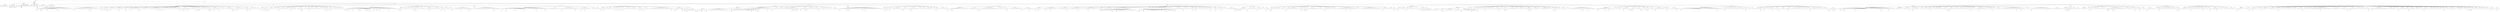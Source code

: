 digraph Tree {
	"t0" [label = "TEI"];
	"t1" [label = "teiHeader"];
	"t2" [label = "fileDesc"];
	"t3" [label = "titleStmt"];
	"t4" [label = "title"];
	"t5" [label = "author"];
	"t6" [label = "principal"];
	"t7" [label = "editor"];
	"t8" [label = "editionStmt"];
	"t9" [label = "edition"];
	"t10" [label = "respStmt"];
	"t11" [label = "name"];
	"t12" [label = "resp"];
	"t13" [label = "respStmt"];
	"t14" [label = "name"];
	"t15" [label = "resp"];
	"t16" [label = "publicationStmt"];
	"t17" [label = "publisher"];
	"t18" [label = "date"];
	"t19" [label = "availability"];
	"t20" [label = "licence"];
	"t21" [label = "idno"];
	"t22" [label = "idno"];
	"t23" [label = "idno"];
	"t24" [label = "idno"];
	"t25" [label = "idno"];
	"t26" [label = "sourceDesc"];
	"t27" [label = "profileDesc"];
	"t28" [label = "creation"];
	"t29" [label = "date"];
	"t30" [label = "langUsage"];
	"t31" [label = "language"];
	"t32" [label = "textClass"];
	"t33" [label = "keywords"];
	"t34" [label = "term"];
	"t35" [label = "text"];
	"t36" [label = "body"];
	"t37" [label = "head"];
	"t38" [label = "lb"];
	"t39" [label = "lb"];
	"t40" [label = "lb"];
	"t41" [label = "lb"];
	"t42" [label = "lb"];
	"t43" [label = "div"];
	"t44" [label = "head"];
	"t45" [label = "lb"];
	"t46" [label = "lb"];
	"t47" [label = "p"];
	"t48" [label = "p"];
	"t49" [label = "p"];
	"t50" [label = "p"];
	"t51" [label = "lb"];
	"t52" [label = "lb"];
	"t53" [label = "p"];
	"t54" [label = "lb"];
	"t55" [label = "lb"];
	"t56" [label = "lb"];
	"t57" [label = "div"];
	"t58" [label = "head"];
	"t59" [label = "div"];
	"t60" [label = "head"];
	"t61" [label = "div"];
	"t62" [label = "head"];
	"t63" [label = "sp"];
	"t64" [label = "l"];
	"t65" [label = "pb"];
	"t66" [label = "l"];
	"t67" [label = "l"];
	"t68" [label = "l"];
	"t69" [label = "ref"];
	"t70" [label = "pb"];
	"t71" [label = "l"];
	"t72" [label = "l"];
	"t73" [label = "l"];
	"t74" [label = "l"];
	"t75" [label = "ref"];
	"t76" [label = "l"];
	"t77" [label = "l"];
	"t78" [label = "l"];
	"t79" [label = "l"];
	"t80" [label = "l"];
	"t81" [label = "l"];
	"t82" [label = "l"];
	"t83" [label = "ref"];
	"t84" [label = "l"];
	"t85" [label = "l"];
	"t86" [label = "l"];
	"t87" [label = "l"];
	"t88" [label = "l"];
	"t89" [label = "l"];
	"t90" [label = "l"];
	"t91" [label = "l"];
	"t92" [label = "l"];
	"t93" [label = "l"];
	"t94" [label = "sp"];
	"t95" [label = "l"];
	"t96" [label = "pb"];
	"t97" [label = "l"];
	"t98" [label = "l"];
	"t99" [label = "l"];
	"t100" [label = "l"];
	"t101" [label = "l"];
	"t102" [label = "l"];
	"t103" [label = "l"];
	"t104" [label = "l"];
	"t105" [label = "l"];
	"t106" [label = "l"];
	"t107" [label = "ref"];
	"t108" [label = "l"];
	"t109" [label = "ref"];
	"t110" [label = "l"];
	"t111" [label = "l"];
	"t112" [label = "l"];
	"t113" [label = "l"];
	"t114" [label = "l"];
	"t115" [label = "sp"];
	"t116" [label = "l"];
	"t117" [label = "l"];
	"t118" [label = "ref"];
	"t119" [label = "sp"];
	"t120" [label = "l"];
	"t121" [label = "l"];
	"t122" [label = "pb"];
	"t123" [label = "l"];
	"t124" [label = "l"];
	"t125" [label = "ref"];
	"t126" [label = "ref"];
	"t127" [label = "sp"];
	"t128" [label = "l"];
	"t129" [label = "l"];
	"t130" [label = "ref"];
	"t131" [label = "l"];
	"t132" [label = "l"];
	"t133" [label = "sp"];
	"t134" [label = "l"];
	"t135" [label = "l"];
	"t136" [label = "l"];
	"t137" [label = "l"];
	"t138" [label = "ref"];
	"t139" [label = "l"];
	"t140" [label = "l"];
	"t141" [label = "sp"];
	"t142" [label = "l"];
	"t143" [label = "l"];
	"t144" [label = "ref"];
	"t145" [label = "l"];
	"t146" [label = "sp"];
	"t147" [label = "l"];
	"t148" [label = "sp"];
	"t149" [label = "l"];
	"t150" [label = "l"];
	"t151" [label = "pb"];
	"t152" [label = "l"];
	"t153" [label = "l"];
	"t154" [label = "l"];
	"t155" [label = "l"];
	"t156" [label = "l"];
	"t157" [label = "ref"];
	"t158" [label = "l"];
	"t159" [label = "sp"];
	"t160" [label = "l"];
	"t161" [label = "l"];
	"t162" [label = "l"];
	"t163" [label = "l"];
	"t164" [label = "l"];
	"t165" [label = "sp"];
	"t166" [label = "l"];
	"t167" [label = "l"];
	"t168" [label = "l"];
	"t169" [label = "l"];
	"t170" [label = "l"];
	"t171" [label = "l"];
	"t172" [label = "ref"];
	"t173" [label = "l"];
	"t174" [label = "l"];
	"t175" [label = "ref"];
	"t176" [label = "l"];
	"t177" [label = "sp"];
	"t178" [label = "l"];
	"t179" [label = "pb"];
	"t180" [label = "sp"];
	"t181" [label = "l"];
	"t182" [label = "sp"];
	"t183" [label = "l"];
	"t184" [label = "l"];
	"t185" [label = "sp"];
	"t186" [label = "l"];
	"t187" [label = "l"];
	"t188" [label = "sp"];
	"t189" [label = "l"];
	"t190" [label = "sp"];
	"t191" [label = "l"];
	"t192" [label = "sp"];
	"t193" [label = "l"];
	"t194" [label = "sp"];
	"t195" [label = "l"];
	"t196" [label = "l"];
	"t197" [label = "l"];
	"t198" [label = "ref"];
	"t199" [label = "l"];
	"t200" [label = "sp"];
	"t201" [label = "l"];
	"t202" [label = "ref"];
	"t203" [label = "l"];
	"t204" [label = "pb"];
	"t205" [label = "l"];
	"t206" [label = "l"];
	"t207" [label = "ref"];
	"t208" [label = "l"];
	"t209" [label = "l"];
	"t210" [label = "sp"];
	"t211" [label = "l"];
	"t212" [label = "l"];
	"t213" [label = "l"];
	"t214" [label = "sp"];
	"t215" [label = "l"];
	"t216" [label = "ref"];
	"t217" [label = "sp"];
	"t218" [label = "l"];
	"t219" [label = "ref"];
	"t220" [label = "sp"];
	"t221" [label = "l"];
	"t222" [label = "ref"];
	"t223" [label = "l"];
	"t224" [label = "sp"];
	"t225" [label = "l"];
	"t226" [label = "l"];
	"t227" [label = "l"];
	"t228" [label = "sp"];
	"t229" [label = "l"];
	"t230" [label = "sp"];
	"t231" [label = "l"];
	"t232" [label = "l"];
	"t233" [label = "ref"];
	"t234" [label = "pb"];
	"t235" [label = "sp"];
	"t236" [label = "l"];
	"t237" [label = "l"];
	"t238" [label = "l"];
	"t239" [label = "ref"];
	"t240" [label = "l"];
	"t241" [label = "l"];
	"t242" [label = "l"];
	"t243" [label = "ref"];
	"t244" [label = "l"];
	"t245" [label = "sp"];
	"t246" [label = "l"];
	"t247" [label = "l"];
	"t248" [label = "l"];
	"t249" [label = "sp"];
	"t250" [label = "l"];
	"t251" [label = "l"];
	"t252" [label = "l"];
	"t253" [label = "l"];
	"t254" [label = "l"];
	"t255" [label = "ref"];
	"t256" [label = "l"];
	"t257" [label = "ref"];
	"t258" [label = "sp"];
	"t259" [label = "l"];
	"t260" [label = "l"];
	"t261" [label = "pb"];
	"t262" [label = "l"];
	"t263" [label = "l"];
	"t264" [label = "l"];
	"t265" [label = "l"];
	"t266" [label = "sp"];
	"t267" [label = "l"];
	"t268" [label = "l"];
	"t269" [label = "l"];
	"t270" [label = "ref"];
	"t271" [label = "l"];
	"t272" [label = "l"];
	"t273" [label = "ref"];
	"t274" [label = "sp"];
	"t275" [label = "l"];
	"t276" [label = "l"];
	"t277" [label = "l"];
	"t278" [label = "sp"];
	"t279" [label = "l"];
	"t280" [label = "sp"];
	"t281" [label = "l"];
	"t282" [label = "l"];
	"t283" [label = "div"];
	"t284" [label = "head"];
	"t285" [label = "sp"];
	"t286" [label = "l"];
	"t287" [label = "pb"];
	"t288" [label = "l"];
	"t289" [label = "sp"];
	"t290" [label = "l"];
	"t291" [label = "ref"];
	"t292" [label = "l"];
	"t293" [label = "l"];
	"t294" [label = "ref"];
	"t295" [label = "ref"];
	"t296" [label = "sp"];
	"t297" [label = "l"];
	"t298" [label = "ref"];
	"t299" [label = "l"];
	"t300" [label = "l"];
	"t301" [label = "l"];
	"t302" [label = "sp"];
	"t303" [label = "l"];
	"t304" [label = "sp"];
	"t305" [label = "l"];
	"t306" [label = "l"];
	"t307" [label = "l"];
	"t308" [label = "pb"];
	"t309" [label = "sp"];
	"t310" [label = "l"];
	"t311" [label = "l"];
	"t312" [label = "l"];
	"t313" [label = "l"];
	"t314" [label = "sp"];
	"t315" [label = "l"];
	"t316" [label = "sp"];
	"t317" [label = "l"];
	"t318" [label = "sp"];
	"t319" [label = "l"];
	"t320" [label = "sp"];
	"t321" [label = "l"];
	"t322" [label = "ref"];
	"t323" [label = "l"];
	"t324" [label = "l"];
	"t325" [label = "l"];
	"t326" [label = "sp"];
	"t327" [label = "l"];
	"t328" [label = "l"];
	"t329" [label = "l"];
	"t330" [label = "l"];
	"t331" [label = "ref"];
	"t332" [label = "pb"];
	"t333" [label = "l"];
	"t334" [label = "sp"];
	"t335" [label = "l"];
	"t336" [label = "l"];
	"t337" [label = "sp"];
	"t338" [label = "l"];
	"t339" [label = "l"];
	"t340" [label = "ref"];
	"t341" [label = "l"];
	"t342" [label = "l"];
	"t343" [label = "sp"];
	"t344" [label = "l"];
	"t345" [label = "sp"];
	"t346" [label = "l"];
	"t347" [label = "l"];
	"t348" [label = "l"];
	"t349" [label = "l"];
	"t350" [label = "sp"];
	"t351" [label = "l"];
	"t352" [label = "l"];
	"t353" [label = "l"];
	"t354" [label = "sp"];
	"t355" [label = "l"];
	"t356" [label = "pb"];
	"t357" [label = "sp"];
	"t358" [label = "l"];
	"t359" [label = "ref"];
	"t360" [label = "l"];
	"t361" [label = "sp"];
	"t362" [label = "l"];
	"t363" [label = "ref"];
	"t364" [label = "l"];
	"t365" [label = "l"];
	"t366" [label = "sp"];
	"t367" [label = "l"];
	"t368" [label = "l"];
	"t369" [label = "sp"];
	"t370" [label = "l"];
	"t371" [label = "l"];
	"t372" [label = "sp"];
	"t373" [label = "l"];
	"t374" [label = "sp"];
	"t375" [label = "l"];
	"t376" [label = "sp"];
	"t377" [label = "l"];
	"t378" [label = "div"];
	"t379" [label = "head"];
	"t380" [label = "sp"];
	"t381" [label = "l"];
	"t382" [label = "pb"];
	"t383" [label = "l"];
	"t384" [label = "l"];
	"t385" [label = "ref"];
	"t386" [label = "ref"];
	"t387" [label = "l"];
	"t388" [label = "l"];
	"t389" [label = "l"];
	"t390" [label = "ref"];
	"t391" [label = "l"];
	"t392" [label = "l"];
	"t393" [label = "l"];
	"t394" [label = "l"];
	"t395" [label = "ref"];
	"t396" [label = "l"];
	"t397" [label = "ref"];
	"t398" [label = "l"];
	"t399" [label = "l"];
	"t400" [label = "l"];
	"t401" [label = "l"];
	"t402" [label = "ref"];
	"t403" [label = "l"];
	"t404" [label = "ref"];
	"t405" [label = "pb"];
	"t406" [label = "l"];
	"t407" [label = "ref"];
	"t408" [label = "l"];
	"t409" [label = "l"];
	"t410" [label = "l"];
	"t411" [label = "ref"];
	"t412" [label = "l"];
	"t413" [label = "l"];
	"t414" [label = "ref"];
	"t415" [label = "l"];
	"t416" [label = "l"];
	"t417" [label = "ref"];
	"t418" [label = "l"];
	"t419" [label = "l"];
	"t420" [label = "l"];
	"t421" [label = "l"];
	"t422" [label = "l"];
	"t423" [label = "l"];
	"t424" [label = "ref"];
	"t425" [label = "l"];
	"t426" [label = "l"];
	"t427" [label = "l"];
	"t428" [label = "l"];
	"t429" [label = "l"];
	"t430" [label = "l"];
	"t431" [label = "div"];
	"t432" [label = "head"];
	"t433" [label = "sp"];
	"t434" [label = "l"];
	"t435" [label = "pb"];
	"t436" [label = "l"];
	"t437" [label = "ref"];
	"t438" [label = "l"];
	"t439" [label = "sp"];
	"t440" [label = "l"];
	"t441" [label = "l"];
	"t442" [label = "sp"];
	"t443" [label = "l"];
	"t444" [label = "l"];
	"t445" [label = "sp"];
	"t446" [label = "l"];
	"t447" [label = "l"];
	"t448" [label = "sp"];
	"t449" [label = "l"];
	"t450" [label = "sp"];
	"t451" [label = "l"];
	"t452" [label = "ref"];
	"t453" [label = "l"];
	"t454" [label = "pb"];
	"t455" [label = "sp"];
	"t456" [label = "l"];
	"t457" [label = "sp"];
	"t458" [label = "l"];
	"t459" [label = "sp"];
	"t460" [label = "l"];
	"t461" [label = "l"];
	"t462" [label = "l"];
	"t463" [label = "l"];
	"t464" [label = "sp"];
	"t465" [label = "l"];
	"t466" [label = "l"];
	"t467" [label = "l"];
	"t468" [label = "ref"];
	"t469" [label = "l"];
	"t470" [label = "l"];
	"t471" [label = "l"];
	"t472" [label = "sp"];
	"t473" [label = "l"];
	"t474" [label = "l"];
	"t475" [label = "l"];
	"t476" [label = "l"];
	"t477" [label = "sp"];
	"t478" [label = "l"];
	"t479" [label = "pb"];
	"t480" [label = "l"];
	"t481" [label = "l"];
	"t482" [label = "ref"];
	"t483" [label = "sp"];
	"t484" [label = "l"];
	"t485" [label = "l"];
	"t486" [label = "l"];
	"t487" [label = "sp"];
	"t488" [label = "l"];
	"t489" [label = "l"];
	"t490" [label = "ref"];
	"t491" [label = "sp"];
	"t492" [label = "l"];
	"t493" [label = "l"];
	"t494" [label = "l"];
	"t495" [label = "l"];
	"t496" [label = "l"];
	"t497" [label = "l"];
	"t498" [label = "ref"];
	"t499" [label = "l"];
	"t500" [label = "l"];
	"t501" [label = "l"];
	"t502" [label = "l"];
	"t503" [label = "l"];
	"t504" [label = "pb"];
	"t505" [label = "l"];
	"t506" [label = "ref"];
	"t507" [label = "l"];
	"t508" [label = "l"];
	"t509" [label = "div"];
	"t510" [label = "head"];
	"t511" [label = "sp"];
	"t512" [label = "l"];
	"t513" [label = "l"];
	"t514" [label = "l"];
	"t515" [label = "l"];
	"t516" [label = "l"];
	"t517" [label = "l"];
	"t518" [label = "l"];
	"t519" [label = "l"];
	"t520" [label = "l"];
	"t521" [label = "l"];
	"t522" [label = "l"];
	"t523" [label = "l"];
	"t524" [label = "l"];
	"t525" [label = "l"];
	"t526" [label = "pb"];
	"t527" [label = "l"];
	"t528" [label = "l"];
	"t529" [label = "l"];
	"t530" [label = "l"];
	"t531" [label = "div"];
	"t532" [label = "head"];
	"t533" [label = "sp"];
	"t534" [label = "l"];
	"t535" [label = "ref"];
	"t536" [label = "l"];
	"t537" [label = "l"];
	"t538" [label = "l"];
	"t539" [label = "ref"];
	"t540" [label = "l"];
	"t541" [label = "l"];
	"t542" [label = "l"];
	"t543" [label = "l"];
	"t544" [label = "l"];
	"t545" [label = "l"];
	"t546" [label = "pb"];
	"t547" [label = "l"];
	"t548" [label = "l"];
	"t549" [label = "l"];
	"t550" [label = "l"];
	"t551" [label = "l"];
	"t552" [label = "l"];
	"t553" [label = "ref"];
	"t554" [label = "l"];
	"t555" [label = "l"];
	"t556" [label = "l"];
	"t557" [label = "l"];
	"t558" [label = "l"];
	"t559" [label = "l"];
	"t560" [label = "l"];
	"t561" [label = "l"];
	"t562" [label = "ref"];
	"t563" [label = "l"];
	"t564" [label = "l"];
	"t565" [label = "l"];
	"t566" [label = "l"];
	"t567" [label = "l"];
	"t568" [label = "l"];
	"t569" [label = "pb"];
	"t570" [label = "l"];
	"t571" [label = "l"];
	"t572" [label = "sp"];
	"t573" [label = "l"];
	"t574" [label = "l"];
	"t575" [label = "l"];
	"t576" [label = "l"];
	"t577" [label = "l"];
	"t578" [label = "l"];
	"t579" [label = "l"];
	"t580" [label = "sp"];
	"t581" [label = "l"];
	"t582" [label = "l"];
	"t583" [label = "ref"];
	"t584" [label = "l"];
	"t585" [label = "l"];
	"t586" [label = "l"];
	"t587" [label = "l"];
	"t588" [label = "l"];
	"t589" [label = "l"];
	"t590" [label = "l"];
	"t591" [label = "l"];
	"t592" [label = "l"];
	"t593" [label = "pb"];
	"t594" [label = "l"];
	"t595" [label = "l"];
	"t596" [label = "sp"];
	"t597" [label = "l"];
	"t598" [label = "l"];
	"t599" [label = "ref"];
	"t600" [label = "l"];
	"t601" [label = "l"];
	"t602" [label = "ref"];
	"t603" [label = "l"];
	"t604" [label = "l"];
	"t605" [label = "l"];
	"t606" [label = "l"];
	"t607" [label = "sp"];
	"t608" [label = "l"];
	"t609" [label = "l"];
	"t610" [label = "l"];
	"t611" [label = "l"];
	"t612" [label = "sp"];
	"t613" [label = "l"];
	"t614" [label = "l"];
	"t615" [label = "div"];
	"t616" [label = "head"];
	"t617" [label = "sp"];
	"t618" [label = "l"];
	"t619" [label = "pb"];
	"t620" [label = "l"];
	"t621" [label = "l"];
	"t622" [label = "ref"];
	"t623" [label = "sp"];
	"t624" [label = "l"];
	"t625" [label = "sp"];
	"t626" [label = "l"];
	"t627" [label = "l"];
	"t628" [label = "l"];
	"t629" [label = "l"];
	"t630" [label = "sp"];
	"t631" [label = "l"];
	"t632" [label = "l"];
	"t633" [label = "sp"];
	"t634" [label = "l"];
	"t635" [label = "ref"];
	"t636" [label = "sp"];
	"t637" [label = "l"];
	"t638" [label = "sp"];
	"t639" [label = "l"];
	"t640" [label = "pb"];
	"t641" [label = "sp"];
	"t642" [label = "l"];
	"t643" [label = "l"];
	"t644" [label = "ref"];
	"t645" [label = "sp"];
	"t646" [label = "l"];
	"t647" [label = "l"];
	"t648" [label = "sp"];
	"t649" [label = "l"];
	"t650" [label = "l"];
	"t651" [label = "l"];
	"t652" [label = "sp"];
	"t653" [label = "l"];
	"t654" [label = "sp"];
	"t655" [label = "l"];
	"t656" [label = "l"];
	"t657" [label = "l"];
	"t658" [label = "l"];
	"t659" [label = "sp"];
	"t660" [label = "l"];
	"t661" [label = "l"];
	"t662" [label = "ref"];
	"t663" [label = "l"];
	"t664" [label = "l"];
	"t665" [label = "pb"];
	"t666" [label = "sp"];
	"t667" [label = "l"];
	"t668" [label = "l"];
	"t669" [label = "l"];
	"t670" [label = "l"];
	"t671" [label = "sp"];
	"t672" [label = "l"];
	"t673" [label = "l"];
	"t674" [label = "l"];
	"t675" [label = "l"];
	"t676" [label = "l"];
	"t677" [label = "l"];
	"t678" [label = "l"];
	"t679" [label = "l"];
	"t680" [label = "l"];
	"t681" [label = "l"];
	"t682" [label = "l"];
	"t683" [label = "l"];
	"t684" [label = "l"];
	"t685" [label = "l"];
	"t686" [label = "l"];
	"t687" [label = "ref"];
	"t688" [label = "l"];
	"t689" [label = "sp"];
	"t690" [label = "l"];
	"t691" [label = "pb"];
	"t692" [label = "l"];
	"t693" [label = "ref"];
	"t694" [label = "l"];
	"t695" [label = "l"];
	"t696" [label = "l"];
	"t697" [label = "l"];
	"t698" [label = "l"];
	"t699" [label = "l"];
	"t700" [label = "ref"];
	"t701" [label = "sp"];
	"t702" [label = "l"];
	"t703" [label = "ref"];
	"t704" [label = "l"];
	"t705" [label = "ref"];
	"t706" [label = "sp"];
	"t707" [label = "l"];
	"t708" [label = "l"];
	"t709" [label = "div"];
	"t710" [label = "head"];
	"t711" [label = "div"];
	"t712" [label = "head"];
	"t713" [label = "sp"];
	"t714" [label = "lg"];
	"t715" [label = "l"];
	"t716" [label = "pb"];
	"t717" [label = "l"];
	"t718" [label = "l"];
	"t719" [label = "l"];
	"t720" [label = "l"];
	"t721" [label = "l"];
	"t722" [label = "l"];
	"t723" [label = "ref"];
	"t724" [label = "lg"];
	"t725" [label = "l"];
	"t726" [label = "ref"];
	"t727" [label = "l"];
	"t728" [label = "l"];
	"t729" [label = "l"];
	"t730" [label = "pb"];
	"t731" [label = "l"];
	"t732" [label = "l"];
	"t733" [label = "l"];
	"t734" [label = "ref"];
	"t735" [label = "lg"];
	"t736" [label = "l"];
	"t737" [label = "l"];
	"t738" [label = "l"];
	"t739" [label = "l"];
	"t740" [label = "l"];
	"t741" [label = "l"];
	"t742" [label = "l"];
	"t743" [label = "l"];
	"t744" [label = "l"];
	"t745" [label = "l"];
	"t746" [label = "l"];
	"t747" [label = "l"];
	"t748" [label = "l"];
	"t749" [label = "l"];
	"t750" [label = "lg"];
	"t751" [label = "l"];
	"t752" [label = "l"];
	"t753" [label = "l"];
	"t754" [label = "pb"];
	"t755" [label = "l"];
	"t756" [label = "l"];
	"t757" [label = "l"];
	"t758" [label = "l"];
	"t759" [label = "l"];
	"t760" [label = "l"];
	"t761" [label = "l"];
	"t762" [label = "l"];
	"t763" [label = "l"];
	"t764" [label = "l"];
	"t765" [label = "l"];
	"t766" [label = "lg"];
	"t767" [label = "l"];
	"t768" [label = "l"];
	"t769" [label = "ref"];
	"t770" [label = "l"];
	"t771" [label = "l"];
	"t772" [label = "l"];
	"t773" [label = "l"];
	"t774" [label = "ref"];
	"t775" [label = "div"];
	"t776" [label = "head"];
	"t777" [label = "sp"];
	"t778" [label = "l"];
	"t779" [label = "pb"];
	"t780" [label = "sp"];
	"t781" [label = "l"];
	"t782" [label = "l"];
	"t783" [label = "l"];
	"t784" [label = "l"];
	"t785" [label = "l"];
	"t786" [label = "l"];
	"t787" [label = "l"];
	"t788" [label = "l"];
	"t789" [label = "l"];
	"t790" [label = "l"];
	"t791" [label = "l"];
	"t792" [label = "l"];
	"t793" [label = "l"];
	"t794" [label = "l"];
	"t795" [label = "pb"];
	"t796" [label = "l"];
	"t797" [label = "l"];
	"t798" [label = "l"];
	"t799" [label = "ref"];
	"t800" [label = "sp"];
	"t801" [label = "l"];
	"t802" [label = "l"];
	"t803" [label = "l"];
	"t804" [label = "l"];
	"t805" [label = "sp"];
	"t806" [label = "l"];
	"t807" [label = "l"];
	"t808" [label = "sp"];
	"t809" [label = "l"];
	"t810" [label = "sp"];
	"t811" [label = "l"];
	"t812" [label = "l"];
	"t813" [label = "l"];
	"t814" [label = "l"];
	"t815" [label = "l"];
	"t816" [label = "l"];
	"t817" [label = "l"];
	"t818" [label = "ref"];
	"t819" [label = "pb"];
	"t820" [label = "l"];
	"t821" [label = "ref"];
	"t822" [label = "l"];
	"t823" [label = "ref"];
	"t824" [label = "l"];
	"t825" [label = "ref"];
	"t826" [label = "l"];
	"t827" [label = "sp"];
	"t828" [label = "l"];
	"t829" [label = "ref"];
	"t830" [label = "l"];
	"t831" [label = "l"];
	"t832" [label = "l"];
	"t833" [label = "ref"];
	"t834" [label = "l"];
	"t835" [label = "ref"];
	"t836" [label = "l"];
	"t837" [label = "sp"];
	"t838" [label = "l"];
	"t839" [label = "sp"];
	"t840" [label = "l"];
	"t841" [label = "sp"];
	"t842" [label = "l"];
	"t843" [label = "sp"];
	"t844" [label = "l"];
	"t845" [label = "l"];
	"t846" [label = "l"];
	"t847" [label = "l"];
	"t848" [label = "pb"];
	"t849" [label = "l"];
	"t850" [label = "sp"];
	"t851" [label = "l"];
	"t852" [label = "l"];
	"t853" [label = "l"];
	"t854" [label = "sp"];
	"t855" [label = "l"];
	"t856" [label = "sp"];
	"t857" [label = "l"];
	"t858" [label = "l"];
	"t859" [label = "sp"];
	"t860" [label = "l"];
	"t861" [label = "l"];
	"t862" [label = "sp"];
	"t863" [label = "l"];
	"t864" [label = "l"];
	"t865" [label = "l"];
	"t866" [label = "l"];
	"t867" [label = "div"];
	"t868" [label = "head"];
	"t869" [label = "sp"];
	"t870" [label = "l"];
	"t871" [label = "pb"];
	"t872" [label = "l"];
	"t873" [label = "l"];
	"t874" [label = "l"];
	"t875" [label = "l"];
	"t876" [label = "l"];
	"t877" [label = "ref"];
	"t878" [label = "l"];
	"t879" [label = "ref"];
	"t880" [label = "l"];
	"t881" [label = "l"];
	"t882" [label = "l"];
	"t883" [label = "l"];
	"t884" [label = "l"];
	"t885" [label = "l"];
	"t886" [label = "l"];
	"t887" [label = "l"];
	"t888" [label = "l"];
	"t889" [label = "ref"];
	"t890" [label = "l"];
	"t891" [label = "l"];
	"t892" [label = "pb"];
	"t893" [label = "l"];
	"t894" [label = "l"];
	"t895" [label = "l"];
	"t896" [label = "l"];
	"t897" [label = "l"];
	"t898" [label = "l"];
	"t899" [label = "l"];
	"t900" [label = "l"];
	"t901" [label = "l"];
	"t902" [label = "l"];
	"t903" [label = "l"];
	"t904" [label = "div"];
	"t905" [label = "head"];
	"t906" [label = "sp"];
	"t907" [label = "l"];
	"t908" [label = "l"];
	"t909" [label = "ref"];
	"t910" [label = "sp"];
	"t911" [label = "l"];
	"t912" [label = "pb"];
	"t913" [label = "l"];
	"t914" [label = "sp"];
	"t915" [label = "l"];
	"t916" [label = "ref"];
	"t917" [label = "l"];
	"t918" [label = "sp"];
	"t919" [label = "l"];
	"t920" [label = "l"];
	"t921" [label = "l"];
	"t922" [label = "l"];
	"t923" [label = "l"];
	"t924" [label = "l"];
	"t925" [label = "l"];
	"t926" [label = "sp"];
	"t927" [label = "l"];
	"t928" [label = "ref"];
	"t929" [label = "l"];
	"t930" [label = "l"];
	"t931" [label = "sp"];
	"t932" [label = "l"];
	"t933" [label = "l"];
	"t934" [label = "l"];
	"t935" [label = "ref"];
	"t936" [label = "l"];
	"t937" [label = "pb"];
	"t938" [label = "l"];
	"t939" [label = "l"];
	"t940" [label = "l"];
	"t941" [label = "l"];
	"t942" [label = "sp"];
	"t943" [label = "l"];
	"t944" [label = "l"];
	"t945" [label = "l"];
	"t946" [label = "sp"];
	"t947" [label = "l"];
	"t948" [label = "l"];
	"t949" [label = "sp"];
	"t950" [label = "l"];
	"t951" [label = "l"];
	"t952" [label = "l"];
	"t953" [label = "l"];
	"t954" [label = "sp"];
	"t955" [label = "l"];
	"t956" [label = "sp"];
	"t957" [label = "l"];
	"t958" [label = "sp"];
	"t959" [label = "l"];
	"t960" [label = "pb"];
	"t961" [label = "l"];
	"t962" [label = "l"];
	"t963" [label = "sp"];
	"t964" [label = "l"];
	"t965" [label = "l"];
	"t966" [label = "l"];
	"t967" [label = "l"];
	"t968" [label = "l"];
	"t969" [label = "sp"];
	"t970" [label = "l"];
	"t971" [label = "ref"];
	"t972" [label = "div"];
	"t973" [label = "head"];
	"t974" [label = "sp"];
	"t975" [label = "l"];
	"t976" [label = "l"];
	"t977" [label = "ref"];
	"t978" [label = "l"];
	"t979" [label = "pb"];
	"t980" [label = "l"];
	"t981" [label = "l"];
	"t982" [label = "l"];
	"t983" [label = "l"];
	"t984" [label = "l"];
	"t985" [label = "l"];
	"t986" [label = "l"];
	"t987" [label = "l"];
	"t988" [label = "l"];
	"t989" [label = "l"];
	"t990" [label = "sp"];
	"t991" [label = "l"];
	"t992" [label = "l"];
	"t993" [label = "l"];
	"t994" [label = "l"];
	"t995" [label = "l"];
	"t996" [label = "l"];
	"t997" [label = "l"];
	"t998" [label = "ref"];
	"t999" [label = "sp"];
	"t1000" [label = "l"];
	"t1001" [label = "pb"];
	"t1002" [label = "l"];
	"t1003" [label = "l"];
	"t1004" [label = "l"];
	"t1005" [label = "l"];
	"t1006" [label = "l"];
	"t1007" [label = "l"];
	"t1008" [label = "l"];
	"t1009" [label = "l"];
	"t1010" [label = "l"];
	"t1011" [label = "l"];
	"t1012" [label = "l"];
	"t1013" [label = "l"];
	"t1014" [label = "sp"];
	"t1015" [label = "l"];
	"t1016" [label = "sp"];
	"t1017" [label = "l"];
	"t1018" [label = "l"];
	"t1019" [label = "sp"];
	"t1020" [label = "l"];
	"t1021" [label = "sp"];
	"t1022" [label = "l"];
	"t1023" [label = "l"];
	"t1024" [label = "pb"];
	"t1025" [label = "l"];
	"t1026" [label = "sp"];
	"t1027" [label = "l"];
	"t1028" [label = "l"];
	"t1029" [label = "l"];
	"t1030" [label = "l"];
	"t1031" [label = "l"];
	"t1032" [label = "l"];
	"t1033" [label = "l"];
	"t1034" [label = "l"];
	"t1035" [label = "l"];
	"t1036" [label = "ref"];
	"t1037" [label = "sp"];
	"t1038" [label = "l"];
	"t1039" [label = "l"];
	"t1040" [label = "l"];
	"t1041" [label = "l"];
	"t1042" [label = "l"];
	"t1043" [label = "ref"];
	"t1044" [label = "l"];
	"t1045" [label = "l"];
	"t1046" [label = "l"];
	"t1047" [label = "div"];
	"t1048" [label = "head"];
	"t1049" [label = "div"];
	"t1050" [label = "head"];
	"t1051" [label = "sp"];
	"t1052" [label = "l"];
	"t1053" [label = "pb"];
	"t1054" [label = "l"];
	"t1055" [label = "l"];
	"t1056" [label = "ref"];
	"t1057" [label = "l"];
	"t1058" [label = "l"];
	"t1059" [label = "sp"];
	"t1060" [label = "l"];
	"t1061" [label = "l"];
	"t1062" [label = "l"];
	"t1063" [label = "pb"];
	"t1064" [label = "l"];
	"t1065" [label = "l"];
	"t1066" [label = "l"];
	"t1067" [label = "ref"];
	"t1068" [label = "l"];
	"t1069" [label = "l"];
	"t1070" [label = "l"];
	"t1071" [label = "l"];
	"t1072" [label = "l"];
	"t1073" [label = "sp"];
	"t1074" [label = "l"];
	"t1075" [label = "l"];
	"t1076" [label = "l"];
	"t1077" [label = "l"];
	"t1078" [label = "l"];
	"t1079" [label = "l"];
	"t1080" [label = "ref"];
	"t1081" [label = "l"];
	"t1082" [label = "sp"];
	"t1083" [label = "l"];
	"t1084" [label = "l"];
	"t1085" [label = "l"];
	"t1086" [label = "l"];
	"t1087" [label = "l"];
	"t1088" [label = "l"];
	"t1089" [label = "pb"];
	"t1090" [label = "l"];
	"t1091" [label = "l"];
	"t1092" [label = "l"];
	"t1093" [label = "sp"];
	"t1094" [label = "l"];
	"t1095" [label = "l"];
	"t1096" [label = "l"];
	"t1097" [label = "l"];
	"t1098" [label = "ref"];
	"t1099" [label = "l"];
	"t1100" [label = "l"];
	"t1101" [label = "l"];
	"t1102" [label = "l"];
	"t1103" [label = "l"];
	"t1104" [label = "l"];
	"t1105" [label = "sp"];
	"t1106" [label = "l"];
	"t1107" [label = "l"];
	"t1108" [label = "l"];
	"t1109" [label = "l"];
	"t1110" [label = "sp"];
	"t1111" [label = "l"];
	"t1112" [label = "l"];
	"t1113" [label = "ref"];
	"t1114" [label = "pb"];
	"t1115" [label = "l"];
	"t1116" [label = "l"];
	"t1117" [label = "l"];
	"t1118" [label = "l"];
	"t1119" [label = "ref"];
	"t1120" [label = "sp"];
	"t1121" [label = "l"];
	"t1122" [label = "l"];
	"t1123" [label = "l"];
	"t1124" [label = "l"];
	"t1125" [label = "l"];
	"t1126" [label = "ref"];
	"t1127" [label = "l"];
	"t1128" [label = "l"];
	"t1129" [label = "l"];
	"t1130" [label = "p"];
	"t1131" [label = "lg"];
	"t1132" [label = "l"];
	"t1133" [label = "l"];
	"t1134" [label = "l"];
	"t1135" [label = "l"];
	"t1136" [label = "l"];
	"t1137" [label = "ref"];
	"t1138" [label = "l"];
	"t1139" [label = "l"];
	"t1140" [label = "l"];
	"t1141" [label = "pb"];
	"t1142" [label = "l"];
	"t1143" [label = "l"];
	"t1144" [label = "lg"];
	"t1145" [label = "l"];
	"t1146" [label = "l"];
	"t1147" [label = "l"];
	"t1148" [label = "l"];
	"t1149" [label = "l"];
	"t1150" [label = "l"];
	"t1151" [label = "l"];
	"t1152" [label = "l"];
	"t1153" [label = "l"];
	"t1154" [label = "l"];
	"t1155" [label = "l"];
	"t1156" [label = "lg"];
	"t1157" [label = "l"];
	"t1158" [label = "l"];
	"t1159" [label = "ref"];
	"t1160" [label = "l"];
	"t1161" [label = "l"];
	"t1162" [label = "l"];
	"t1163" [label = "pb"];
	"t1164" [label = "l"];
	"t1165" [label = "l"];
	"t1166" [label = "l"];
	"t1167" [label = "l"];
	"t1168" [label = "l"];
	"t1169" [label = "l"];
	"t1170" [label = "l"];
	"t1171" [label = "l"];
	"t1172" [label = "l"];
	"t1173" [label = "lg"];
	"t1174" [label = "l"];
	"t1175" [label = "l"];
	"t1176" [label = "l"];
	"t1177" [label = "l"];
	"t1178" [label = "l"];
	"t1179" [label = "l"];
	"t1180" [label = "ref"];
	"t1181" [label = "l"];
	"t1182" [label = "sp"];
	"t1183" [label = "l"];
	"t1184" [label = "sp"];
	"t1185" [label = "l"];
	"t1186" [label = "ref"];
	"t1187" [label = "l"];
	"t1188" [label = "pb"];
	"t1189" [label = "l"];
	"t1190" [label = "sp"];
	"t1191" [label = "l"];
	"t1192" [label = "l"];
	"t1193" [label = "ref"];
	"t1194" [label = "sp"];
	"t1195" [label = "l"];
	"t1196" [label = "ref"];
	"t1197" [label = "sp"];
	"t1198" [label = "l"];
	"t1199" [label = "sp"];
	"t1200" [label = "l"];
	"t1201" [label = "sp"];
	"t1202" [label = "l"];
	"t1203" [label = "sp"];
	"t1204" [label = "l"];
	"t1205" [label = "sp"];
	"t1206" [label = "l"];
	"t1207" [label = "l"];
	"t1208" [label = "sp"];
	"t1209" [label = "l"];
	"t1210" [label = "sp"];
	"t1211" [label = "l"];
	"t1212" [label = "sp"];
	"t1213" [label = "l"];
	"t1214" [label = "pb"];
	"t1215" [label = "l"];
	"t1216" [label = "sp"];
	"t1217" [label = "l"];
	"t1218" [label = "l"];
	"t1219" [label = "l"];
	"t1220" [label = "l"];
	"t1221" [label = "l"];
	"t1222" [label = "l"];
	"t1223" [label = "l"];
	"t1224" [label = "ref"];
	"t1225" [label = "sp"];
	"t1226" [label = "l"];
	"t1227" [label = "l"];
	"t1228" [label = "l"];
	"t1229" [label = "sp"];
	"t1230" [label = "l"];
	"t1231" [label = "l"];
	"t1232" [label = "l"];
	"t1233" [label = "ref"];
	"t1234" [label = "l"];
	"t1235" [label = "l"];
	"t1236" [label = "pb"];
	"t1237" [label = "l"];
	"t1238" [label = "sp"];
	"t1239" [label = "l"];
	"t1240" [label = "sp"];
	"t1241" [label = "l"];
	"t1242" [label = "l"];
	"t1243" [label = "sp"];
	"t1244" [label = "l"];
	"t1245" [label = "l"];
	"t1246" [label = "sp"];
	"t1247" [label = "l"];
	"t1248" [label = "l"];
	"t1249" [label = "sp"];
	"t1250" [label = "l"];
	"t1251" [label = "sp"];
	"t1252" [label = "l"];
	"t1253" [label = "ref"];
	"t1254" [label = "l"];
	"t1255" [label = "sp"];
	"t1256" [label = "l"];
	"t1257" [label = "l"];
	"t1258" [label = "pb"];
	"t1259" [label = "l"];
	"t1260" [label = "l"];
	"t1261" [label = "sp"];
	"t1262" [label = "l"];
	"t1263" [label = "l"];
	"t1264" [label = "ref"];
	"t1265" [label = "sp"];
	"t1266" [label = "l"];
	"t1267" [label = "l"];
	"t1268" [label = "sp"];
	"t1269" [label = "l"];
	"t1270" [label = "sp"];
	"t1271" [label = "l"];
	"t1272" [label = "l"];
	"t1273" [label = "l"];
	"t1274" [label = "l"];
	"t1275" [label = "l"];
	"t1276" [label = "l"];
	"t1277" [label = "ref"];
	"t1278" [label = "l"];
	"t1279" [label = "ref"];
	"t1280" [label = "l"];
	"t1281" [label = "div"];
	"t1282" [label = "head"];
	"t1283" [label = "sp"];
	"t1284" [label = "l"];
	"t1285" [label = "ref"];
	"t1286" [label = "pb"];
	"t1287" [label = "l"];
	"t1288" [label = "ref"];
	"t1289" [label = "l"];
	"t1290" [label = "l"];
	"t1291" [label = "l"];
	"t1292" [label = "l"];
	"t1293" [label = "ref"];
	"t1294" [label = "sp"];
	"t1295" [label = "l"];
	"t1296" [label = "l"];
	"t1297" [label = "l"];
	"t1298" [label = "sp"];
	"t1299" [label = "l"];
	"t1300" [label = "sp"];
	"t1301" [label = "l"];
	"t1302" [label = "l"];
	"t1303" [label = "sp"];
	"t1304" [label = "l"];
	"t1305" [label = "pb"];
	"t1306" [label = "l"];
	"t1307" [label = "l"];
	"t1308" [label = "l"];
	"t1309" [label = "sp"];
	"t1310" [label = "l"];
	"t1311" [label = "l"];
	"t1312" [label = "sp"];
	"t1313" [label = "l"];
	"t1314" [label = "ref"];
	"t1315" [label = "l"];
	"t1316" [label = "l"];
	"t1317" [label = "div"];
	"t1318" [label = "head"];
	"t1319" [label = "sp"];
	"t1320" [label = "l"];
	"t1321" [label = "ref"];
	"t1322" [label = "pb"];
	"t1323" [label = "l"];
	"t1324" [label = "sp"];
	"t1325" [label = "l"];
	"t1326" [label = "sp"];
	"t1327" [label = "l"];
	"t1328" [label = "l"];
	"t1329" [label = "l"];
	"t1330" [label = "l"];
	"t1331" [label = "sp"];
	"t1332" [label = "l"];
	"t1333" [label = "l"];
	"t1334" [label = "l"];
	"t1335" [label = "sp"];
	"t1336" [label = "l"];
	"t1337" [label = "pb"];
	"t1338" [label = "sp"];
	"t1339" [label = "l"];
	"t1340" [label = "l"];
	"t1341" [label = "l"];
	"t1342" [label = "l"];
	"t1343" [label = "l"];
	"t1344" [label = "l"];
	"t1345" [label = "l"];
	"t1346" [label = "l"];
	"t1347" [label = "sp"];
	"t1348" [label = "p"];
	"t1349" [label = "sp"];
	"t1350" [label = "l"];
	"t1351" [label = "pb"];
	"t1352" [label = "l"];
	"t1353" [label = "sp"];
	"t1354" [label = "l"];
	"t1355" [label = "sp"];
	"t1356" [label = "l"];
	"t1357" [label = "ref"];
	"t1358" [label = "ref"];
	"t1359" [label = "l"];
	"t1360" [label = "ref"];
	"t1361" [label = "sp"];
	"t1362" [label = "l"];
	"t1363" [label = "l"];
	"t1364" [label = "l"];
	"t1365" [label = "l"];
	"t1366" [label = "l"];
	"t1367" [label = "l"];
	"t1368" [label = "l"];
	"t1369" [label = "sp"];
	"t1370" [label = "l"];
	"t1371" [label = "l"];
	"t1372" [label = "l"];
	"t1373" [label = "l"];
	"t1374" [label = "sp"];
	"t1375" [label = "l"];
	"t1376" [label = "pb"];
	"t1377" [label = "l"];
	"t1378" [label = "l"];
	"t1379" [label = "l"];
	"t1380" [label = "sp"];
	"t1381" [label = "l"];
	"t1382" [label = "sp"];
	"t1383" [label = "l"];
	"t1384" [label = "sp"];
	"t1385" [label = "l"];
	"t1386" [label = "l"];
	"t1387" [label = "l"];
	"t1388" [label = "sp"];
	"t1389" [label = "l"];
	"t1390" [label = "l"];
	"t1391" [label = "l"];
	"t1392" [label = "l"];
	"t1393" [label = "l"];
	"t1394" [label = "l"];
	"t1395" [label = "ref"];
	"t1396" [label = "l"];
	"t1397" [label = "l"];
	"t1398" [label = "l"];
	"t1399" [label = "pb"];
	"t1400" [label = "l"];
	"t1401" [label = "l"];
	"t1402" [label = "l"];
	"t1403" [label = "l"];
	"t1404" [label = "sp"];
	"t1405" [label = "l"];
	"t1406" [label = "l"];
	"t1407" [label = "sp"];
	"t1408" [label = "l"];
	"t1409" [label = "l"];
	"t1410" [label = "l"];
	"t1411" [label = "l"];
	"t1412" [label = "l"];
	"t1413" [label = "l"];
	"t1414" [label = "l"];
	"t1415" [label = "l"];
	"t1416" [label = "l"];
	"t1417" [label = "l"];
	"t1418" [label = "l"];
	"t1419" [label = "l"];
	"t1420" [label = "l"];
	"t1421" [label = "l"];
	"t1422" [label = "sp"];
	"t1423" [label = "l"];
	"t1424" [label = "pb"];
	"t1425" [label = "l"];
	"t1426" [label = "l"];
	"t1427" [label = "l"];
	"t1428" [label = "l"];
	"t1429" [label = "l"];
	"t1430" [label = "sp"];
	"t1431" [label = "l"];
	"t1432" [label = "l"];
	"t1433" [label = "sp"];
	"t1434" [label = "l"];
	"t1435" [label = "ref"];
	"t1436" [label = "l"];
	"t1437" [label = "div"];
	"t1438" [label = "head"];
	"t1439" [label = "div"];
	"t1440" [label = "head"];
	"t1441" [label = "sp"];
	"t1442" [label = "l"];
	"t1443" [label = "pb"];
	"t1444" [label = "l"];
	"t1445" [label = "sp"];
	"t1446" [label = "l"];
	"t1447" [label = "l"];
	"t1448" [label = "l"];
	"t1449" [label = "l"];
	"t1450" [label = "sp"];
	"t1451" [label = "l"];
	"t1452" [label = "pb"];
	"t1453" [label = "l"];
	"t1454" [label = "sp"];
	"t1455" [label = "l"];
	"t1456" [label = "sp"];
	"t1457" [label = "l"];
	"t1458" [label = "l"];
	"t1459" [label = "l"];
	"t1460" [label = "sp"];
	"t1461" [label = "l"];
	"t1462" [label = "l"];
	"t1463" [label = "l"];
	"t1464" [label = "sp"];
	"t1465" [label = "l"];
	"t1466" [label = "ref"];
	"t1467" [label = "l"];
	"t1468" [label = "l"];
	"t1469" [label = "l"];
	"t1470" [label = "ref"];
	"t1471" [label = "l"];
	"t1472" [label = "l"];
	"t1473" [label = "sp"];
	"t1474" [label = "l"];
	"t1475" [label = "pb"];
	"t1476" [label = "div"];
	"t1477" [label = "head"];
	"t1478" [label = "sp"];
	"t1479" [label = "lg"];
	"t1480" [label = "l"];
	"t1481" [label = "l"];
	"t1482" [label = "l"];
	"t1483" [label = "l"];
	"t1484" [label = "l"];
	"t1485" [label = "lg"];
	"t1486" [label = "l"];
	"t1487" [label = "l"];
	"t1488" [label = "l"];
	"t1489" [label = "l"];
	"t1490" [label = "l"];
	"t1491" [label = "lg"];
	"t1492" [label = "l"];
	"t1493" [label = "l"];
	"t1494" [label = "l"];
	"t1495" [label = "pb"];
	"t1496" [label = "lg"];
	"t1497" [label = "l"];
	"t1498" [label = "l"];
	"t1499" [label = "l"];
	"t1500" [label = "l"];
	"t1501" [label = "l"];
	"t1502" [label = "l"];
	"t1503" [label = "l"];
	"t1504" [label = "lg"];
	"t1505" [label = "l"];
	"t1506" [label = "l"];
	"t1507" [label = "l"];
	"t1508" [label = "l"];
	"t1509" [label = "l"];
	"t1510" [label = "ref"];
	"t1511" [label = "lg"];
	"t1512" [label = "l"];
	"t1513" [label = "l"];
	"t1514" [label = "l"];
	"t1515" [label = "l"];
	"t1516" [label = "l"];
	"t1517" [label = "lg"];
	"t1518" [label = "l"];
	"t1519" [label = "l"];
	"t1520" [label = "pb"];
	"t1521" [label = "l"];
	"t1522" [label = "l"];
	"t1523" [label = "sp"];
	"t1524" [label = "l"];
	"t1525" [label = "l"];
	"t1526" [label = "l"];
	"t1527" [label = "ref"];
	"t1528" [label = "l"];
	"t1529" [label = "ref"];
	"t1530" [label = "sp"];
	"t1531" [label = "l"];
	"t1532" [label = "l"];
	"t1533" [label = "sp"];
	"t1534" [label = "l"];
	"t1535" [label = "sp"];
	"t1536" [label = "l"];
	"t1537" [label = "sp"];
	"t1538" [label = "l"];
	"t1539" [label = "l"];
	"t1540" [label = "sp"];
	"t1541" [label = "l"];
	"t1542" [label = "l"];
	"t1543" [label = "sp"];
	"t1544" [label = "l"];
	"t1545" [label = "pb"];
	"t1546" [label = "sp"];
	"t1547" [label = "l"];
	"t1548" [label = "l"];
	"t1549" [label = "sp"];
	"t1550" [label = "l"];
	"t1551" [label = "sp"];
	"t1552" [label = "l"];
	"t1553" [label = "l"];
	"t1554" [label = "sp"];
	"t1555" [label = "l"];
	"t1556" [label = "l"];
	"t1557" [label = "l"];
	"t1558" [label = "l"];
	"t1559" [label = "ref"];
	"t1560" [label = "sp"];
	"t1561" [label = "l"];
	"t1562" [label = "l"];
	"t1563" [label = "sp"];
	"t1564" [label = "l"];
	"t1565" [label = "l"];
	"t1566" [label = "ref"];
	"t1567" [label = "sp"];
	"t1568" [label = "l"];
	"t1569" [label = "pb"];
	"t1570" [label = "l"];
	"t1571" [label = "sp"];
	"t1572" [label = "l"];
	"t1573" [label = "l"];
	"t1574" [label = "l"];
	"t1575" [label = "l"];
	"t1576" [label = "l"];
	"t1577" [label = "l"];
	"t1578" [label = "sp"];
	"t1579" [label = "l"];
	"t1580" [label = "sp"];
	"t1581" [label = "l"];
	"t1582" [label = "l"];
	"t1583" [label = "l"];
	"t1584" [label = "sp"];
	"t1585" [label = "l"];
	"t1586" [label = "sp"];
	"t1587" [label = "l"];
	"t1588" [label = "l"];
	"t1589" [label = "l"];
	"t1590" [label = "pb"];
	"t1591" [label = "l"];
	"t1592" [label = "ref"];
	"t1593" [label = "l"];
	"t1594" [label = "l"];
	"t1595" [label = "sp"];
	"t1596" [label = "l"];
	"t1597" [label = "l"];
	"t1598" [label = "l"];
	"t1599" [label = "sp"];
	"t1600" [label = "l"];
	"t1601" [label = "sp"];
	"t1602" [label = "l"];
	"t1603" [label = "l"];
	"t1604" [label = "l"];
	"t1605" [label = "l"];
	"t1606" [label = "l"];
	"t1607" [label = "l"];
	"t1608" [label = "l"];
	"t1609" [label = "sp"];
	"t1610" [label = "l"];
	"t1611" [label = "sp"];
	"t1612" [label = "l"];
	"t1613" [label = "sp"];
	"t1614" [label = "l"];
	"t1615" [label = "ref"];
	"t1616" [label = "pb"];
	"t1617" [label = "l"];
	"t1618" [label = "l"];
	"t1619" [label = "l"];
	"t1620" [label = "sp"];
	"t1621" [label = "l"];
	"t1622" [label = "sp"];
	"t1623" [label = "l"];
	"t1624" [label = "l"];
	"t1625" [label = "l"];
	"t1626" [label = "l"];
	"t1627" [label = "sp"];
	"t1628" [label = "l"];
	"t1629" [label = "l"];
	"t1630" [label = "sp"];
	"t1631" [label = "l"];
	"t1632" [label = "l"];
	"t1633" [label = "l"];
	"t1634" [label = "l"];
	"t1635" [label = "l"];
	"t1636" [label = "l"];
	"t1637" [label = "l"];
	"t1638" [label = "l"];
	"t1639" [label = "pb"];
	"t1640" [label = "l"];
	"t1641" [label = "ref"];
	"t1642" [label = "l"];
	"t1643" [label = "l"];
	"t1644" [label = "l"];
	"t1645" [label = "ref"];
	"t1646" [label = "l"];
	"t1647" [label = "l"];
	"t1648" [label = "l"];
	"t1649" [label = "l"];
	"t1650" [label = "l"];
	"t1651" [label = "div"];
	"t1652" [label = "head"];
	"t1653" [label = "sp"];
	"t1654" [label = "l"];
	"t1655" [label = "l"];
	"t1656" [label = "ref"];
	"t1657" [label = "l"];
	"t1658" [label = "l"];
	"t1659" [label = "l"];
	"t1660" [label = "l"];
	"t1661" [label = "l"];
	"t1662" [label = "pb"];
	"t1663" [label = "l"];
	"t1664" [label = "l"];
	"t1665" [label = "ref"];
	"t1666" [label = "l"];
	"t1667" [label = "l"];
	"t1668" [label = "l"];
	"t1669" [label = "sp"];
	"t1670" [label = "l"];
	"t1671" [label = "sp"];
	"t1672" [label = "l"];
	"t1673" [label = "l"];
	"t1674" [label = "sp"];
	"t1675" [label = "l"];
	"t1676" [label = "l"];
	"t1677" [label = "sp"];
	"t1678" [label = "l"];
	"t1679" [label = "l"];
	"t1680" [label = "ref"];
	"t1681" [label = "l"];
	"t1682" [label = "l"];
	"t1683" [label = "l"];
	"t1684" [label = "l"];
	"t1685" [label = "sp"];
	"t1686" [label = "l"];
	"t1687" [label = "ref"];
	"t1688" [label = "pb"];
	"t1689" [label = "l"];
	"t1690" [label = "ref"];
	"t1691" [label = "l"];
	"t1692" [label = "sp"];
	"t1693" [label = "l"];
	"t1694" [label = "sp"];
	"t1695" [label = "l"];
	"t1696" [label = "l"];
	"t1697" [label = "l"];
	"t1698" [label = "l"];
	"t1699" [label = "ref"];
	"t1700" [label = "ref"];
	"t1701" [label = "sp"];
	"t1702" [label = "l"];
	"t1703" [label = "l"];
	"t1704" [label = "l"];
	"t1705" [label = "ref"];
	"t1706" [label = "sp"];
	"t1707" [label = "l"];
	"t1708" [label = "ref"];
	"t1709" [label = "l"];
	"t1710" [label = "sp"];
	"t1711" [label = "l"];
	"t1712" [label = "l"];
	"t1713" [label = "l"];
	"t1714" [label = "sp"];
	"t1715" [label = "l"];
	"t1716" [label = "pb"];
	"t1717" [label = "l"];
	"t1718" [label = "l"];
	"t1719" [label = "l"];
	"t1720" [label = "l"];
	"t1721" [label = "l"];
	"t1722" [label = "l"];
	"t1723" [label = "sp"];
	"t1724" [label = "l"];
	"t1725" [label = "l"];
	"t1726" [label = "ref"];
	"t1727" [label = "sp"];
	"t1728" [label = "l"];
	"t1729" [label = "sp"];
	"t1730" [label = "l"];
	"t1731" [label = "l"];
	"t1732" [label = "l"];
	"t1733" [label = "l"];
	"t1734" [label = "l"];
	"t1735" [label = "ref"];
	"t1736" [label = "l"];
	"t1737" [label = "l"];
	"t1738" [label = "div"];
	"t1739" [label = "head"];
	"t1740" [label = "sp"];
	"t1741" [label = "l"];
	"t1742" [label = "pb"];
	"t1743" [label = "l"];
	"t1744" [label = "l"];
	"t1745" [label = "l"];
	"t1746" [label = "l"];
	"t1747" [label = "l"];
	"t1748" [label = "l"];
	"t1749" [label = "l"];
	"t1750" [label = "l"];
	"t1751" [label = "l"];
	"t1752" [label = "l"];
	"t1753" [label = "l"];
	"t1754" [label = "l"];
	"t1755" [label = "pb"];
	"t1756" [label = "l"];
	"t1757" [label = "l"];
	"t1758" [label = "l"];
	"t1759" [label = "l"];
	"t1760" [label = "l"];
	"t1761" [label = "l"];
	"t1762" [label = "l"];
	"t1763" [label = "l"];
	"t1764" [label = "l"];
	"t1765" [label = "l"];
	"t1766" [label = "l"];
	"t1767" [label = "l"];
	"t1768" [label = "ref"];
	"t1769" [label = "l"];
	"t1770" [label = "l"];
	"t1771" [label = "l"];
	"t1772" [label = "sp"];
	"t1773" [label = "l"];
	"t1774" [label = "sp"];
	"t1775" [label = "l"];
	"t1776" [label = "pb"];
	"t1777" [label = "l"];
	"t1778" [label = "l"];
	"t1779" [label = "sp"];
	"t1780" [label = "l"];
	"t1781" [label = "sp"];
	"t1782" [label = "l"];
	"t1783" [label = "sp"];
	"t1784" [label = "l"];
	"t1785" [label = "sp"];
	"t1786" [label = "l"];
	"t1787" [label = "sp"];
	"t1788" [label = "l"];
	"t1789" [label = "l"];
	"t1790" [label = "l"];
	"t1791" [label = "sp"];
	"t1792" [label = "l"];
	"t1793" [label = "sp"];
	"t1794" [label = "l"];
	"t1795" [label = "l"];
	"t1796" [label = "l"];
	"t1797" [label = "sp"];
	"t1798" [label = "l"];
	"t1799" [label = "pb"];
	"t1800" [label = "l"];
	"t1801" [label = "sp"];
	"t1802" [label = "l"];
	"t1803" [label = "l"];
	"t1804" [label = "sp"];
	"t1805" [label = "l"];
	"t1806" [label = "l"];
	"t1807" [label = "l"];
	"t1808" [label = "div"];
	"t1809" [label = "head"];
	"t1810" [label = "sp"];
	"t1811" [label = "l"];
	"t1812" [label = "sp"];
	"t1813" [label = "l"];
	"t1814" [label = "sp"];
	"t1815" [label = "l"];
	"t1816" [label = "l"];
	"t1817" [label = "ref"];
	"t1818" [label = "l"];
	"t1819" [label = "sp"];
	"t1820" [label = "l"];
	"t1821" [label = "pb"];
	"t1822" [label = "l"];
	"t1823" [label = "sp"];
	"t1824" [label = "l"];
	"t1825" [label = "sp"];
	"t1826" [label = "l"];
	"t1827" [label = "sp"];
	"t1828" [label = "l"];
	"t1829" [label = "l"];
	"t1830" [label = "l"];
	"t1831" [label = "ref"];
	"t1832" [label = "sp"];
	"t1833" [label = "l"];
	"t1834" [label = "l"];
	"t1835" [label = "l"];
	"t1836" [label = "l"];
	"t1837" [label = "ref"];
	"t1838" [label = "sp"];
	"t1839" [label = "l"];
	"t1840" [label = "l"];
	"t1841" [label = "l"];
	"t1842" [label = "l"];
	"t1843" [label = "sp"];
	"t1844" [label = "l"];
	"t1845" [label = "l"];
	"t1846" [label = "pb"];
	"t1847" [label = "l"];
	"t1848" [label = "l"];
	"t1849" [label = "sp"];
	"t1850" [label = "l"];
	"t1851" [label = "l"];
	"t1852" [label = "sp"];
	"t1853" [label = "l"];
	"t1854" [label = "l"];
	"t1855" [label = "sp"];
	"t1856" [label = "l"];
	"t1857" [label = "l"];
	"t1858" [label = "sp"];
	"t1859" [label = "l"];
	"t1860" [label = "sp"];
	"t1861" [label = "l"];
	"t1862" [label = "sp"];
	"t1863" [label = "l"];
	"t1864" [label = "l"];
	"t1865" [label = "sp"];
	"t1866" [label = "l"];
	"t1867" [label = "sp"];
	"t1868" [label = "l"];
	"t1869" [label = "l"];
	"t1870" [label = "pb"];
	"t1871" [label = "sp"];
	"t1872" [label = "l"];
	"t1873" [label = "l"];
	"t1874" [label = "l"];
	"t1875" [label = "l"];
	"t1876" [label = "l"];
	"t1877" [label = "sp"];
	"t1878" [label = "l"];
	"t1879" [label = "sp"];
	"t1880" [label = "l"];
	"t1881" [label = "sp"];
	"t1882" [label = "l"];
	"t1883" [label = "sp"];
	"t1884" [label = "l"];
	"t1885" [label = "l"];
	"t1886" [label = "l"];
	"t1887" [label = "l"];
	"t1888" [label = "ref"];
	"t1889" [label = "sp"];
	"t1890" [label = "l"];
	"t1891" [label = "ref"];
	"t1892" [label = "l"];
	"t1893" [label = "l"];
	"t1894" [label = "ref"];
	"t1895" [label = "l"];
	"t1896" [label = "pb"];
	"t1897" [label = "l"];
	"t1898" [label = "l"];
	"t1899" [label = "div"];
	"t1900" [label = "head"];
	"t1901" [label = "div"];
	"t1902" [label = "head"];
	"t1903" [label = "sp"];
	"t1904" [label = "l"];
	"t1905" [label = "l"];
	"t1906" [label = "ref"];
	"t1907" [label = "l"];
	"t1908" [label = "l"];
	"t1909" [label = "ref"];
	"t1910" [label = "l"];
	"t1911" [label = "ref"];
	"t1912" [label = "l"];
	"t1913" [label = "l"];
	"t1914" [label = "l"];
	"t1915" [label = "l"];
	"t1916" [label = "l"];
	"t1917" [label = "l"];
	"t1918" [label = "l"];
	"t1919" [label = "pb"];
	"t1920" [label = "l"];
	"t1921" [label = "l"];
	"t1922" [label = "l"];
	"t1923" [label = "l"];
	"t1924" [label = "l"];
	"t1925" [label = "l"];
	"t1926" [label = "l"];
	"t1927" [label = "l"];
	"t1928" [label = "l"];
	"t1929" [label = "l"];
	"t1930" [label = "l"];
	"t1931" [label = "l"];
	"t1932" [label = "l"];
	"t1933" [label = "l"];
	"t1934" [label = "l"];
	"t1935" [label = "l"];
	"t1936" [label = "l"];
	"t1937" [label = "ref"];
	"t1938" [label = "l"];
	"t1939" [label = "l"];
	"t1940" [label = "l"];
	"t1941" [label = "l"];
	"t1942" [label = "l"];
	"t1943" [label = "pb"];
	"t1944" [label = "l"];
	"t1945" [label = "l"];
	"t1946" [label = "l"];
	"t1947" [label = "l"];
	"t1948" [label = "div"];
	"t1949" [label = "head"];
	"t1950" [label = "sp"];
	"t1951" [label = "l"];
	"t1952" [label = "l"];
	"t1953" [label = "l"];
	"t1954" [label = "l"];
	"t1955" [label = "l"];
	"t1956" [label = "sp"];
	"t1957" [label = "l"];
	"t1958" [label = "l"];
	"t1959" [label = "l"];
	"t1960" [label = "l"];
	"t1961" [label = "l"];
	"t1962" [label = "pb"];
	"t1963" [label = "sp"];
	"t1964" [label = "l"];
	"t1965" [label = "sp"];
	"t1966" [label = "l"];
	"t1967" [label = "ref"];
	"t1968" [label = "l"];
	"t1969" [label = "l"];
	"t1970" [label = "l"];
	"t1971" [label = "l"];
	"t1972" [label = "sp"];
	"t1973" [label = "l"];
	"t1974" [label = "l"];
	"t1975" [label = "l"];
	"t1976" [label = "sp"];
	"t1977" [label = "l"];
	"t1978" [label = "l"];
	"t1979" [label = "sp"];
	"t1980" [label = "l"];
	"t1981" [label = "p"];
	"t1982" [label = "p"];
	"t1983" [label = "pb"];
	"t1984" [label = "sp"];
	"t1985" [label = "l"];
	"t1986" [label = "l"];
	"t1987" [label = "sp"];
	"t1988" [label = "l"];
	"t1989" [label = "sp"];
	"t1990" [label = "l"];
	"t1991" [label = "l"];
	"t1992" [label = "l"];
	"t1993" [label = "l"];
	"t1994" [label = "sp"];
	"t1995" [label = "l"];
	"t1996" [label = "l"];
	"t1997" [label = "l"];
	"t1998" [label = "l"];
	"t1999" [label = "sp"];
	"t2000" [label = "l"];
	"t2001" [label = "ref"];
	"t2002" [label = "pb"];
	"t2003" [label = "l"];
	"t2004" [label = "l"];
	"t2005" [label = "l"];
	"t2006" [label = "sp"];
	"t2007" [label = "l"];
	"t2008" [label = "sp"];
	"t2009" [label = "l"];
	"t2010" [label = "l"];
	"t2011" [label = "sp"];
	"t2012" [label = "l"];
	"t2013" [label = "l"];
	"t2014" [label = "sp"];
	"t2015" [label = "l"];
	"t2016" [label = "l"];
	"t2017" [label = "sp"];
	"t2018" [label = "l"];
	"t2019" [label = "l"];
	"t2020" [label = "sp"];
	"t2021" [label = "l"];
	"t2022" [label = "l"];
	"t2023" [label = "sp"];
	"t2024" [label = "l"];
	"t2025" [label = "pb"];
	"t2026" [label = "sp"];
	"t2027" [label = "l"];
	"t2028" [label = "sp"];
	"t2029" [label = "l"];
	"t2030" [label = "sp"];
	"t2031" [label = "l"];
	"t2032" [label = "l"];
	"t2033" [label = "l"];
	"t2034" [label = "ref"];
	"t2035" [label = "l"];
	"t2036" [label = "l"];
	"t2037" [label = "l"];
	"t2038" [label = "l"];
	"t2039" [label = "l"];
	"t2040" [label = "sp"];
	"t2041" [label = "l"];
	"t2042" [label = "l"];
	"t2043" [label = "sp"];
	"t2044" [label = "l"];
	"t2045" [label = "l"];
	"t2046" [label = "pb"];
	"t2047" [label = "sp"];
	"t2048" [label = "l"];
	"t2049" [label = "l"];
	"t2050" [label = "sp"];
	"t2051" [label = "l"];
	"t2052" [label = "l"];
	"t2053" [label = "l"];
	"t2054" [label = "l"];
	"t2055" [label = "sp"];
	"t2056" [label = "l"];
	"t2057" [label = "l"];
	"t2058" [label = "l"];
	"t2059" [label = "l"];
	"t2060" [label = "l"];
	"t2061" [label = "l"];
	"t2062" [label = "l"];
	"t2063" [label = "l"];
	"t2064" [label = "l"];
	"t2065" [label = "l"];
	"t2066" [label = "ref"];
	"t2067" [label = "l"];
	"t2068" [label = "l"];
	"t2069" [label = "l"];
	"t2070" [label = "pb"];
	"t2071" [label = "l"];
	"t2072" [label = "l"];
	"t2073" [label = "l"];
	"t2074" [label = "sp"];
	"t2075" [label = "l"];
	"t2076" [label = "l"];
	"t2077" [label = "l"];
	"t2078" [label = "sp"];
	"t2079" [label = "l"];
	"t2080" [label = "ref"];
	"t2081" [label = "l"];
	"t2082" [label = "l"];
	"t2083" [label = "l"];
	"t2084" [label = "l"];
	"t2085" [label = "l"];
	"t2086" [label = "l"];
	"t2087" [label = "l"];
	"t2088" [label = "l"];
	"t2089" [label = "l"];
	"t2090" [label = "l"];
	"t2091" [label = "pb"];
	"t2092" [label = "l"];
	"t2093" [label = "l"];
	"t2094" [label = "l"];
	"t2095" [label = "l"];
	"t2096" [label = "sp"];
	"t2097" [label = "l"];
	"t2098" [label = "l"];
	"t2099" [label = "l"];
	"t2100" [label = "l"];
	"t2101" [label = "l"];
	"t2102" [label = "l"];
	"t2103" [label = "div"];
	"t2104" [label = "head"];
	"t2105" [label = "sp"];
	"t2106" [label = "l"];
	"t2107" [label = "l"];
	"t2108" [label = "sp"];
	"t2109" [label = "l"];
	"t2110" [label = "l"];
	"t2111" [label = "ref"];
	"t2112" [label = "pb"];
	"t2113" [label = "l"];
	"t2114" [label = "ref"];
	"t2115" [label = "l"];
	"t2116" [label = "l"];
	"t2117" [label = "l"];
	"t2118" [label = "l"];
	"t2119" [label = "sp"];
	"t2120" [label = "l"];
	"t2121" [label = "sp"];
	"t2122" [label = "l"];
	"t2123" [label = "l"];
	"t2124" [label = "div"];
	"t2125" [label = "head"];
	"t2126" [label = "sp"];
	"t2127" [label = "l"];
	"t2128" [label = "l"];
	"t2129" [label = "l"];
	"t2130" [label = "l"];
	"t2131" [label = "sp"];
	"t2132" [label = "l"];
	"t2133" [label = "l"];
	"t2134" [label = "sp"];
	"t2135" [label = "l"];
	"t2136" [label = "pb"];
	"t2137" [label = "l"];
	"t2138" [label = "sp"];
	"t2139" [label = "l"];
	"t2140" [label = "sp"];
	"t2141" [label = "l"];
	"t2142" [label = "sp"];
	"t2143" [label = "l"];
	"t2144" [label = "l"];
	"t2145" [label = "sp"];
	"t2146" [label = "l"];
	"t2147" [label = "l"];
	"t2148" [label = "l"];
	"t2149" [label = "sp"];
	"t2150" [label = "l"];
	"t2151" [label = "sp"];
	"t2152" [label = "l"];
	"t2153" [label = "sp"];
	"t2154" [label = "l"];
	"t2155" [label = "l"];
	"t2156" [label = "ref"];
	"t2157" [label = "ref"];
	"t2158" [label = "l"];
	"t2159" [label = "l"];
	"t2160" [label = "l"];
	"t2161" [label = "pb"];
	"t2162" [label = "l"];
	"t2163" [label = "ref"];
	"t2164" [label = "l"];
	"t2165" [label = "l"];
	"t2166" [label = "l"];
	"t2167" [label = "l"];
	"t2168" [label = "l"];
	"t2169" [label = "l"];
	"t2170" [label = "l"];
	"t2171" [label = "sp"];
	"t2172" [label = "l"];
	"t2173" [label = "l"];
	"t2174" [label = "l"];
	"t2175" [label = "l"];
	"t2176" [label = "sp"];
	"t2177" [label = "l"];
	"t2178" [label = "l"];
	"t2179" [label = "sp"];
	"t2180" [label = "l"];
	"t2181" [label = "ref"];
	"t2182" [label = "sp"];
	"t2183" [label = "l"];
	"t2184" [label = "l"];
	"t2185" [label = "l"];
	"t2186" [label = "pb"];
	"t2187" [label = "l"];
	"t2188" [label = "sp"];
	"t2189" [label = "l"];
	"t2190" [label = "l"];
	"t2191" [label = "l"];
	"t2192" [label = "sp"];
	"t2193" [label = "l"];
	"t2194" [label = "ref"];
	"t2195" [label = "l"];
	"t2196" [label = "l"];
	"t2197" [label = "l"];
	"t2198" [label = "l"];
	"t2199" [label = "l"];
	"t2200" [label = "div"];
	"t2201" [label = "head"];
	"t2202" [label = "sp"];
	"t2203" [label = "l"];
	"t2204" [label = "sp"];
	"t2205" [label = "l"];
	"t2206" [label = "l"];
	"t2207" [label = "pb"];
	"t2208" [label = "sp"];
	"t2209" [label = "l"];
	"t2210" [label = "sp"];
	"t2211" [label = "l"];
	"t2212" [label = "l"];
	"t2213" [label = "sp"];
	"t2214" [label = "l"];
	"t2215" [label = "sp"];
	"t2216" [label = "l"];
	"t2217" [label = "sp"];
	"t2218" [label = "l"];
	"t2219" [label = "sp"];
	"t2220" [label = "l"];
	"t2221" [label = "sp"];
	"t2222" [label = "l"];
	"t2223" [label = "l"];
	"t2224" [label = "l"];
	"t2225" [label = "sp"];
	"t2226" [label = "l"];
	"t2227" [label = "sp"];
	"t2228" [label = "l"];
	"t2229" [label = "ref"];
	"t2230" [label = "sp"];
	"t2231" [label = "l"];
	"t2232" [label = "pb"];
	"t2233" [label = "l"];
	"t2234" [label = "div"];
	"t2235" [label = "head"];
	"t2236" [label = "sp"];
	"t2237" [label = "l"];
	"t2238" [label = "l"];
	"t2239" [label = "l"];
	"t2240" [label = "l"];
	"t2241" [label = "sp"];
	"t2242" [label = "l"];
	"t2243" [label = "sp"];
	"t2244" [label = "l"];
	"t2245" [label = "sp"];
	"t2246" [label = "l"];
	"t2247" [label = "pb"];
	"t2248" [label = "sp"];
	"t2249" [label = "l"];
	"t2250" [label = "sp"];
	"t2251" [label = "l"];
	"t2252" [label = "l"];
	"t2253" [label = "sp"];
	"t2254" [label = "l"];
	"t2255" [label = "sp"];
	"t2256" [label = "l"];
	"t2257" [label = "sp"];
	"t2258" [label = "l"];
	"t2259" [label = "sp"];
	"t2260" [label = "l"];
	"t2261" [label = "sp"];
	"t2262" [label = "l"];
	"t2263" [label = "ref"];
	"t2264" [label = "l"];
	"t2265" [label = "sp"];
	"t2266" [label = "l"];
	"t2267" [label = "l"];
	"t2268" [label = "sp"];
	"t2269" [label = "l"];
	"t2270" [label = "l"];
	"t2271" [label = "pb"];
	"t2272" [label = "sp"];
	"t2273" [label = "l"];
	"t2274" [label = "l"];
	"t2275" [label = "l"];
	"t2276" [label = "l"];
	"t2277" [label = "ref"];
	"t2278" [label = "l"];
	"t2279" [label = "l"];
	"t2280" [label = "sp"];
	"t2281" [label = "l"];
	"t2282" [label = "l"];
	"t2283" [label = "sp"];
	"t2284" [label = "l"];
	"t2285" [label = "l"];
	"t2286" [label = "sp"];
	"t2287" [label = "l"];
	"t2288" [label = "l"];
	"t2289" [label = "sp"];
	"t2290" [label = "l"];
	"t2291" [label = "l"];
	"t2292" [label = "l"];
	"t2293" [label = "l"];
	"t2294" [label = "sp"];
	"t2295" [label = "l"];
	"t2296" [label = "div"];
	"t2297" [label = "head"];
	"t2298" [label = "sp"];
	"t2299" [label = "l"];
	"t2300" [label = "pb"];
	"t2301" [label = "l"];
	"t2302" [label = "l"];
	"t2303" [label = "l"];
	"t2304" [label = "l"];
	"t2305" [label = "sp"];
	"t2306" [label = "l"];
	"t2307" [label = "l"];
	"t2308" [label = "l"];
	"t2309" [label = "l"];
	"t2310" [label = "ref"];
	"t2311" [label = "sp"];
	"t2312" [label = "l"];
	"t2313" [label = "l"];
	"t2314" [label = "pb"];
	"t2315" [label = "l"];
	"t2316" [label = "l"];
	"t2317" [label = "sp"];
	"t2318" [label = "l"];
	"t2319" [label = "sp"];
	"t2320" [label = "l"];
	"t2321" [label = "l"];
	"t2322" [label = "sp"];
	"t2323" [label = "l"];
	"t2324" [label = "ref"];
	"t2325" [label = "l"];
	"t2326" [label = "l"];
	"t2327" [label = "l"];
	"t2328" [label = "l"];
	"t2329" [label = "sp"];
	"t2330" [label = "l"];
	"t2331" [label = "l"];
	"t2332" [label = "l"];
	"t2333" [label = "l"];
	"t2334" [label = "l"];
	"t2335" [label = "sp"];
	"t2336" [label = "l"];
	"t2337" [label = "sp"];
	"t2338" [label = "l"];
	"t2339" [label = "pb"];
	"t2340" [label = "sp"];
	"t2341" [label = "l"];
	"t2342" [label = "sp"];
	"t2343" [label = "l"];
	"t2344" [label = "sp"];
	"t2345" [label = "l"];
	"t2346" [label = "sp"];
	"t2347" [label = "l"];
	"t2348" [label = "sp"];
	"t2349" [label = "l"];
	"t2350" [label = "sp"];
	"t2351" [label = "l"];
	"t2352" [label = "l"];
	"t2353" [label = "l"];
	"t2354" [label = "sp"];
	"t2355" [label = "l"];
	"t2356" [label = "sp"];
	"t2357" [label = "l"];
	"t2358" [label = "l"];
	"t2359" [label = "l"];
	"t2360" [label = "sp"];
	"t2361" [label = "pb"];
	"t2362" [label = "l"];
	"t2363" [label = "l"];
	"t2364" [label = "l"];
	"t2365" [label = "ref"];
	"t2366" [label = "sp"];
	"t2367" [label = "l"];
	"t2368" [label = "l"];
	"t2369" [label = "sp"];
	"t2370" [label = "l"];
	"t2371" [label = "sp"];
	"t2372" [label = "l"];
	"t2373" [label = "sp"];
	"t2374" [label = "l"];
	"t2375" [label = "sp"];
	"t2376" [label = "l"];
	"t2377" [label = "l"];
	"t2378" [label = "l"];
	"t2379" [label = "l"];
	"t2380" [label = "l"];
	"t2381" [label = "l"];
	"t2382" [label = "l"];
	"t2383" [label = "pb"];
	"t2384" [label = "l"];
	"t2385" [label = "l"];
	"t2386" [label = "l"];
	"t2387" [label = "l"];
	"t2388" [label = "l"];
	"t2389" [label = "l"];
	"t2390" [label = "l"];
	"t2391" [label = "sp"];
	"t2392" [label = "l"];
	"t2393" [label = "sp"];
	"t2394" [label = "l"];
	"t2395" [label = "l"];
	"t2396" [label = "l"];
	"t2397" [label = "l"];
	"t2398" [label = "l"];
	"t2399" [label = "sp"];
	"t2400" [label = "l"];
	"t2401" [label = "l"];
	"t2402" [label = "l"];
	"t2403" [label = "l"];
	"t2404" [label = "sp"];
	"t2405" [label = "l"];
	"t2406" [label = "pb"];
	"t2407" [label = "l"];
	"t2408" [label = "l"];
	"t2409" [label = "ref"];
	"t2410" [label = "l"];
	"t2411" [label = "l"];
	"t2412" [label = "l"];
	"t2413" [label = "l"];
	"t2414" [label = "sp"];
	"t2415" [label = "l"];
	"t2416" [label = "sp"];
	"t2417" [label = "l"];
	"t2418" [label = "sp"];
	"t2419" [label = "l"];
	"t2420" [label = "sp"];
	"t2421" [label = "l"];
	"t2422" [label = "l"];
	"t2423" [label = "l"];
	"t2424" [label = "sp"];
	"t2425" [label = "l"];
	"t2426" [label = "l"];
	"t2427" [label = "ref"];
	"t2428" [label = "l"];
	"t2429" [label = "sp"];
	"t2430" [label = "l"];
	"t2431" [label = "pb"];
	"t2432" [label = "l"];
	"t2433" [label = "l"];
	"t2434" [label = "l"];
	"t2435" [label = "l"];
	"t2436" [label = "l"];
	"t2437" [label = "l"];
	"t2438" [label = "l"];
	"t2439" [label = "l"];
	"t2440" [label = "l"];
	"t2441" [label = "l"];
	"t2442" [label = "l"];
	"t2443" [label = "sp"];
	"t2444" [label = "l"];
	"t2445" [label = "l"];
	"t2446" [label = "l"];
	"t2447" [label = "l"];
	"t2448" [label = "sp"];
	"t2449" [label = "l"];
	"t2450" [label = "sp"];
	"t2451" [label = "l"];
	"t2452" [label = "l"];
	"t2453" [label = "pb"];
	"t2454" [label = "sp"];
	"t2455" [label = "l"];
	"t2456" [label = "l"];
	"t2457" [label = "l"];
	"t2458" [label = "l"];
	"t2459" [label = "l"];
	"t2460" [label = "sp"];
	"t2461" [label = "l"];
	"t2462" [label = "l"];
	"t2463" [label = "ref"];
	"t2464" [label = "sp"];
	"t2465" [label = "l"];
	"t2466" [label = "l"];
	"t2467" [label = "l"];
	"t2468" [label = "l"];
	"t2469" [label = "sp"];
	"t2470" [label = "l"];
	"t2471" [label = "l"];
	"t2472" [label = "sp"];
	"t2473" [label = "l"];
	"t2474" [label = "sp"];
	"t2475" [label = "l"];
	"t2476" [label = "l"];
	"t2477" [label = "sp"];
	"t2478" [label = "l"];
	"t2479" [label = "pb"];
	"t2480" [label = "l"];
	"t2481" [label = "l"];
	"t2482" [label = "l"];
	"t2483" [label = "sp"];
	"t2484" [label = "l"];
	"t2485" [label = "l"];
	"t2486" [label = "l"];
	"t2487" [label = "l"];
	"t2488" [label = "sp"];
	"t2489" [label = "l"];
	"t2490" [label = "sp"];
	"t2491" [label = "l"];
	"t2492" [label = "l"];
	"t2493" [label = "sp"];
	"t2494" [label = "l"];
	"t2495" [label = "l"];
	"t2496" [label = "sp"];
	"t2497" [label = "l"];
	"t2498" [label = "pb"];
	"t2499" [label = "l"];
	"t2500" [label = "sp"];
	"t2501" [label = "l"];
	"t2502" [label = "l"];
	"t2503" [label = "sp"];
	"t2504" [label = "l"];
	"t2505" [label = "l"];
	"t2506" [label = "l"];
	"t2507" [label = "l"];
	"t2508" [label = "l"];
	"t2509" [label = "sp"];
	"t2510" [label = "l"];
	"t2511" [label = "l"];
	"t2512" [label = "l"];
	"t2513" [label = "l"];
	"t2514" [label = "sp"];
	"t2515" [label = "l"];
	"t2516" [label = "sp"];
	"t2517" [label = "l"];
	"t2518" [label = "l"];
	"t2519" [label = "sp"];
	"t2520" [label = "l"];
	"t2521" [label = "pb"];
	"t2522" [label = "l"];
	"t2523" [label = "sp"];
	"t2524" [label = "l"];
	"t2525" [label = "ref"];
	"t2526" [label = "ref"];
	"t2527" [label = "sp"];
	"t2528" [label = "l"];
	"t2529" [label = "l"];
	"t2530" [label = "sp"];
	"t2531" [label = "l"];
	"t2532" [label = "l"];
	"t2533" [label = "l"];
	"t2534" [label = "sp"];
	"t2535" [label = "l"];
	"t2536" [label = "l"];
	"t2537" [label = "sp"];
	"t2538" [label = "l"];
	"t2539" [label = "sp"];
	"t2540" [label = "l"];
	"t2541" [label = "l"];
	"t2542" [label = "sp"];
	"t2543" [label = "l"];
	"t2544" [label = "l"];
	"t2545" [label = "sp"];
	"t2546" [label = "l"];
	"t2547" [label = "pb"];
	"t2548" [label = "l"];
	"t2549" [label = "l"];
	"t2550" [label = "l"];
	"t2551" [label = "sp"];
	"t2552" [label = "l"];
	"t2553" [label = "ref"];
	"t2554" [label = "l"];
	"t2555" [label = "p"];
	"t0" -> "t1";
	"t1" -> "t2";
	"t2" -> "t3";
	"t3" -> "t4";
	"t3" -> "t5";
	"t3" -> "t6";
	"t3" -> "t7";
	"t2" -> "t8";
	"t8" -> "t9";
	"t8" -> "t10";
	"t10" -> "t11";
	"t10" -> "t12";
	"t8" -> "t13";
	"t13" -> "t14";
	"t13" -> "t15";
	"t2" -> "t16";
	"t16" -> "t17";
	"t16" -> "t18";
	"t16" -> "t19";
	"t19" -> "t20";
	"t16" -> "t21";
	"t16" -> "t22";
	"t16" -> "t23";
	"t16" -> "t24";
	"t16" -> "t25";
	"t2" -> "t26";
	"t1" -> "t27";
	"t27" -> "t28";
	"t28" -> "t29";
	"t27" -> "t30";
	"t30" -> "t31";
	"t27" -> "t32";
	"t32" -> "t33";
	"t33" -> "t34";
	"t0" -> "t35";
	"t35" -> "t36";
	"t36" -> "t37";
	"t37" -> "t38";
	"t37" -> "t39";
	"t37" -> "t40";
	"t37" -> "t41";
	"t37" -> "t42";
	"t36" -> "t43";
	"t43" -> "t44";
	"t44" -> "t45";
	"t44" -> "t46";
	"t43" -> "t47";
	"t43" -> "t48";
	"t43" -> "t49";
	"t43" -> "t50";
	"t50" -> "t51";
	"t50" -> "t52";
	"t43" -> "t53";
	"t53" -> "t54";
	"t53" -> "t55";
	"t53" -> "t56";
	"t36" -> "t57";
	"t57" -> "t58";
	"t36" -> "t59";
	"t59" -> "t60";
	"t59" -> "t61";
	"t61" -> "t62";
	"t61" -> "t63";
	"t63" -> "t64";
	"t64" -> "t65";
	"t63" -> "t66";
	"t63" -> "t67";
	"t63" -> "t68";
	"t68" -> "t69";
	"t68" -> "t70";
	"t63" -> "t71";
	"t63" -> "t72";
	"t63" -> "t73";
	"t63" -> "t74";
	"t74" -> "t75";
	"t63" -> "t76";
	"t63" -> "t77";
	"t63" -> "t78";
	"t63" -> "t79";
	"t63" -> "t80";
	"t63" -> "t81";
	"t63" -> "t82";
	"t82" -> "t83";
	"t63" -> "t84";
	"t63" -> "t85";
	"t63" -> "t86";
	"t63" -> "t87";
	"t63" -> "t88";
	"t63" -> "t89";
	"t63" -> "t90";
	"t63" -> "t91";
	"t63" -> "t92";
	"t63" -> "t93";
	"t61" -> "t94";
	"t94" -> "t95";
	"t95" -> "t96";
	"t94" -> "t97";
	"t94" -> "t98";
	"t94" -> "t99";
	"t94" -> "t100";
	"t94" -> "t101";
	"t94" -> "t102";
	"t94" -> "t103";
	"t94" -> "t104";
	"t94" -> "t105";
	"t94" -> "t106";
	"t106" -> "t107";
	"t94" -> "t108";
	"t108" -> "t109";
	"t94" -> "t110";
	"t94" -> "t111";
	"t94" -> "t112";
	"t94" -> "t113";
	"t94" -> "t114";
	"t61" -> "t115";
	"t115" -> "t116";
	"t115" -> "t117";
	"t117" -> "t118";
	"t61" -> "t119";
	"t119" -> "t120";
	"t119" -> "t121";
	"t121" -> "t122";
	"t119" -> "t123";
	"t119" -> "t124";
	"t124" -> "t125";
	"t124" -> "t126";
	"t61" -> "t127";
	"t127" -> "t128";
	"t127" -> "t129";
	"t129" -> "t130";
	"t127" -> "t131";
	"t127" -> "t132";
	"t61" -> "t133";
	"t133" -> "t134";
	"t133" -> "t135";
	"t133" -> "t136";
	"t133" -> "t137";
	"t137" -> "t138";
	"t133" -> "t139";
	"t133" -> "t140";
	"t61" -> "t141";
	"t141" -> "t142";
	"t141" -> "t143";
	"t143" -> "t144";
	"t141" -> "t145";
	"t61" -> "t146";
	"t146" -> "t147";
	"t61" -> "t148";
	"t148" -> "t149";
	"t148" -> "t150";
	"t150" -> "t151";
	"t148" -> "t152";
	"t148" -> "t153";
	"t148" -> "t154";
	"t148" -> "t155";
	"t148" -> "t156";
	"t156" -> "t157";
	"t148" -> "t158";
	"t61" -> "t159";
	"t159" -> "t160";
	"t159" -> "t161";
	"t159" -> "t162";
	"t159" -> "t163";
	"t159" -> "t164";
	"t61" -> "t165";
	"t165" -> "t166";
	"t165" -> "t167";
	"t165" -> "t168";
	"t165" -> "t169";
	"t165" -> "t170";
	"t165" -> "t171";
	"t171" -> "t172";
	"t165" -> "t173";
	"t165" -> "t174";
	"t174" -> "t175";
	"t165" -> "t176";
	"t61" -> "t177";
	"t177" -> "t178";
	"t178" -> "t179";
	"t61" -> "t180";
	"t180" -> "t181";
	"t61" -> "t182";
	"t182" -> "t183";
	"t182" -> "t184";
	"t61" -> "t185";
	"t185" -> "t186";
	"t185" -> "t187";
	"t61" -> "t188";
	"t188" -> "t189";
	"t61" -> "t190";
	"t190" -> "t191";
	"t61" -> "t192";
	"t192" -> "t193";
	"t61" -> "t194";
	"t194" -> "t195";
	"t194" -> "t196";
	"t194" -> "t197";
	"t197" -> "t198";
	"t194" -> "t199";
	"t61" -> "t200";
	"t200" -> "t201";
	"t201" -> "t202";
	"t200" -> "t203";
	"t203" -> "t204";
	"t200" -> "t205";
	"t200" -> "t206";
	"t206" -> "t207";
	"t200" -> "t208";
	"t200" -> "t209";
	"t61" -> "t210";
	"t210" -> "t211";
	"t210" -> "t212";
	"t210" -> "t213";
	"t61" -> "t214";
	"t214" -> "t215";
	"t215" -> "t216";
	"t61" -> "t217";
	"t217" -> "t218";
	"t218" -> "t219";
	"t61" -> "t220";
	"t220" -> "t221";
	"t221" -> "t222";
	"t220" -> "t223";
	"t61" -> "t224";
	"t224" -> "t225";
	"t224" -> "t226";
	"t224" -> "t227";
	"t61" -> "t228";
	"t228" -> "t229";
	"t61" -> "t230";
	"t230" -> "t231";
	"t230" -> "t232";
	"t232" -> "t233";
	"t232" -> "t234";
	"t61" -> "t235";
	"t235" -> "t236";
	"t235" -> "t237";
	"t235" -> "t238";
	"t238" -> "t239";
	"t235" -> "t240";
	"t235" -> "t241";
	"t235" -> "t242";
	"t242" -> "t243";
	"t235" -> "t244";
	"t61" -> "t245";
	"t245" -> "t246";
	"t245" -> "t247";
	"t245" -> "t248";
	"t61" -> "t249";
	"t249" -> "t250";
	"t249" -> "t251";
	"t249" -> "t252";
	"t249" -> "t253";
	"t249" -> "t254";
	"t254" -> "t255";
	"t249" -> "t256";
	"t256" -> "t257";
	"t61" -> "t258";
	"t258" -> "t259";
	"t258" -> "t260";
	"t260" -> "t261";
	"t258" -> "t262";
	"t258" -> "t263";
	"t258" -> "t264";
	"t258" -> "t265";
	"t61" -> "t266";
	"t266" -> "t267";
	"t266" -> "t268";
	"t266" -> "t269";
	"t269" -> "t270";
	"t266" -> "t271";
	"t266" -> "t272";
	"t272" -> "t273";
	"t61" -> "t274";
	"t274" -> "t275";
	"t274" -> "t276";
	"t274" -> "t277";
	"t61" -> "t278";
	"t278" -> "t279";
	"t61" -> "t280";
	"t280" -> "t281";
	"t280" -> "t282";
	"t59" -> "t283";
	"t283" -> "t284";
	"t283" -> "t285";
	"t285" -> "t286";
	"t286" -> "t287";
	"t285" -> "t288";
	"t283" -> "t289";
	"t289" -> "t290";
	"t290" -> "t291";
	"t289" -> "t292";
	"t289" -> "t293";
	"t293" -> "t294";
	"t293" -> "t295";
	"t283" -> "t296";
	"t296" -> "t297";
	"t297" -> "t298";
	"t296" -> "t299";
	"t296" -> "t300";
	"t296" -> "t301";
	"t283" -> "t302";
	"t302" -> "t303";
	"t283" -> "t304";
	"t304" -> "t305";
	"t304" -> "t306";
	"t304" -> "t307";
	"t307" -> "t308";
	"t283" -> "t309";
	"t309" -> "t310";
	"t309" -> "t311";
	"t309" -> "t312";
	"t309" -> "t313";
	"t283" -> "t314";
	"t314" -> "t315";
	"t283" -> "t316";
	"t316" -> "t317";
	"t283" -> "t318";
	"t318" -> "t319";
	"t283" -> "t320";
	"t320" -> "t321";
	"t321" -> "t322";
	"t320" -> "t323";
	"t320" -> "t324";
	"t320" -> "t325";
	"t283" -> "t326";
	"t326" -> "t327";
	"t326" -> "t328";
	"t326" -> "t329";
	"t326" -> "t330";
	"t330" -> "t331";
	"t330" -> "t332";
	"t326" -> "t333";
	"t283" -> "t334";
	"t334" -> "t335";
	"t334" -> "t336";
	"t283" -> "t337";
	"t337" -> "t338";
	"t337" -> "t339";
	"t339" -> "t340";
	"t337" -> "t341";
	"t337" -> "t342";
	"t283" -> "t343";
	"t343" -> "t344";
	"t283" -> "t345";
	"t345" -> "t346";
	"t345" -> "t347";
	"t345" -> "t348";
	"t345" -> "t349";
	"t283" -> "t350";
	"t350" -> "t351";
	"t350" -> "t352";
	"t350" -> "t353";
	"t283" -> "t354";
	"t354" -> "t355";
	"t355" -> "t356";
	"t283" -> "t357";
	"t357" -> "t358";
	"t358" -> "t359";
	"t357" -> "t360";
	"t283" -> "t361";
	"t361" -> "t362";
	"t362" -> "t363";
	"t361" -> "t364";
	"t361" -> "t365";
	"t283" -> "t366";
	"t366" -> "t367";
	"t366" -> "t368";
	"t283" -> "t369";
	"t369" -> "t370";
	"t369" -> "t371";
	"t283" -> "t372";
	"t372" -> "t373";
	"t283" -> "t374";
	"t374" -> "t375";
	"t283" -> "t376";
	"t376" -> "t377";
	"t59" -> "t378";
	"t378" -> "t379";
	"t378" -> "t380";
	"t380" -> "t381";
	"t381" -> "t382";
	"t380" -> "t383";
	"t380" -> "t384";
	"t384" -> "t385";
	"t384" -> "t386";
	"t380" -> "t387";
	"t380" -> "t388";
	"t380" -> "t389";
	"t389" -> "t390";
	"t380" -> "t391";
	"t380" -> "t392";
	"t380" -> "t393";
	"t380" -> "t394";
	"t394" -> "t395";
	"t380" -> "t396";
	"t396" -> "t397";
	"t380" -> "t398";
	"t380" -> "t399";
	"t380" -> "t400";
	"t380" -> "t401";
	"t401" -> "t402";
	"t380" -> "t403";
	"t403" -> "t404";
	"t403" -> "t405";
	"t380" -> "t406";
	"t406" -> "t407";
	"t380" -> "t408";
	"t380" -> "t409";
	"t380" -> "t410";
	"t410" -> "t411";
	"t380" -> "t412";
	"t380" -> "t413";
	"t413" -> "t414";
	"t380" -> "t415";
	"t380" -> "t416";
	"t416" -> "t417";
	"t380" -> "t418";
	"t380" -> "t419";
	"t380" -> "t420";
	"t380" -> "t421";
	"t380" -> "t422";
	"t380" -> "t423";
	"t423" -> "t424";
	"t380" -> "t425";
	"t380" -> "t426";
	"t380" -> "t427";
	"t380" -> "t428";
	"t380" -> "t429";
	"t380" -> "t430";
	"t59" -> "t431";
	"t431" -> "t432";
	"t431" -> "t433";
	"t433" -> "t434";
	"t434" -> "t435";
	"t433" -> "t436";
	"t436" -> "t437";
	"t433" -> "t438";
	"t431" -> "t439";
	"t439" -> "t440";
	"t439" -> "t441";
	"t431" -> "t442";
	"t442" -> "t443";
	"t442" -> "t444";
	"t431" -> "t445";
	"t445" -> "t446";
	"t445" -> "t447";
	"t431" -> "t448";
	"t448" -> "t449";
	"t431" -> "t450";
	"t450" -> "t451";
	"t451" -> "t452";
	"t450" -> "t453";
	"t453" -> "t454";
	"t431" -> "t455";
	"t455" -> "t456";
	"t431" -> "t457";
	"t457" -> "t458";
	"t431" -> "t459";
	"t459" -> "t460";
	"t459" -> "t461";
	"t459" -> "t462";
	"t459" -> "t463";
	"t431" -> "t464";
	"t464" -> "t465";
	"t464" -> "t466";
	"t464" -> "t467";
	"t467" -> "t468";
	"t464" -> "t469";
	"t464" -> "t470";
	"t464" -> "t471";
	"t431" -> "t472";
	"t472" -> "t473";
	"t472" -> "t474";
	"t472" -> "t475";
	"t472" -> "t476";
	"t431" -> "t477";
	"t477" -> "t478";
	"t478" -> "t479";
	"t477" -> "t480";
	"t477" -> "t481";
	"t481" -> "t482";
	"t431" -> "t483";
	"t483" -> "t484";
	"t483" -> "t485";
	"t483" -> "t486";
	"t431" -> "t487";
	"t487" -> "t488";
	"t487" -> "t489";
	"t489" -> "t490";
	"t431" -> "t491";
	"t491" -> "t492";
	"t491" -> "t493";
	"t491" -> "t494";
	"t491" -> "t495";
	"t491" -> "t496";
	"t491" -> "t497";
	"t497" -> "t498";
	"t491" -> "t499";
	"t491" -> "t500";
	"t491" -> "t501";
	"t491" -> "t502";
	"t491" -> "t503";
	"t503" -> "t504";
	"t491" -> "t505";
	"t505" -> "t506";
	"t491" -> "t507";
	"t491" -> "t508";
	"t59" -> "t509";
	"t509" -> "t510";
	"t509" -> "t511";
	"t511" -> "t512";
	"t511" -> "t513";
	"t511" -> "t514";
	"t511" -> "t515";
	"t511" -> "t516";
	"t511" -> "t517";
	"t511" -> "t518";
	"t511" -> "t519";
	"t511" -> "t520";
	"t511" -> "t521";
	"t511" -> "t522";
	"t511" -> "t523";
	"t511" -> "t524";
	"t511" -> "t525";
	"t525" -> "t526";
	"t511" -> "t527";
	"t511" -> "t528";
	"t511" -> "t529";
	"t511" -> "t530";
	"t59" -> "t531";
	"t531" -> "t532";
	"t531" -> "t533";
	"t533" -> "t534";
	"t534" -> "t535";
	"t533" -> "t536";
	"t533" -> "t537";
	"t533" -> "t538";
	"t538" -> "t539";
	"t533" -> "t540";
	"t533" -> "t541";
	"t533" -> "t542";
	"t533" -> "t543";
	"t533" -> "t544";
	"t533" -> "t545";
	"t545" -> "t546";
	"t533" -> "t547";
	"t533" -> "t548";
	"t533" -> "t549";
	"t533" -> "t550";
	"t533" -> "t551";
	"t533" -> "t552";
	"t552" -> "t553";
	"t533" -> "t554";
	"t533" -> "t555";
	"t533" -> "t556";
	"t533" -> "t557";
	"t533" -> "t558";
	"t533" -> "t559";
	"t533" -> "t560";
	"t533" -> "t561";
	"t561" -> "t562";
	"t533" -> "t563";
	"t533" -> "t564";
	"t533" -> "t565";
	"t533" -> "t566";
	"t533" -> "t567";
	"t533" -> "t568";
	"t568" -> "t569";
	"t533" -> "t570";
	"t533" -> "t571";
	"t531" -> "t572";
	"t572" -> "t573";
	"t572" -> "t574";
	"t572" -> "t575";
	"t572" -> "t576";
	"t572" -> "t577";
	"t572" -> "t578";
	"t572" -> "t579";
	"t531" -> "t580";
	"t580" -> "t581";
	"t580" -> "t582";
	"t582" -> "t583";
	"t580" -> "t584";
	"t580" -> "t585";
	"t580" -> "t586";
	"t580" -> "t587";
	"t580" -> "t588";
	"t580" -> "t589";
	"t580" -> "t590";
	"t580" -> "t591";
	"t580" -> "t592";
	"t592" -> "t593";
	"t580" -> "t594";
	"t580" -> "t595";
	"t531" -> "t596";
	"t596" -> "t597";
	"t596" -> "t598";
	"t598" -> "t599";
	"t596" -> "t600";
	"t596" -> "t601";
	"t601" -> "t602";
	"t596" -> "t603";
	"t596" -> "t604";
	"t596" -> "t605";
	"t596" -> "t606";
	"t531" -> "t607";
	"t607" -> "t608";
	"t607" -> "t609";
	"t607" -> "t610";
	"t607" -> "t611";
	"t531" -> "t612";
	"t612" -> "t613";
	"t612" -> "t614";
	"t59" -> "t615";
	"t615" -> "t616";
	"t615" -> "t617";
	"t617" -> "t618";
	"t618" -> "t619";
	"t617" -> "t620";
	"t617" -> "t621";
	"t621" -> "t622";
	"t615" -> "t623";
	"t623" -> "t624";
	"t615" -> "t625";
	"t625" -> "t626";
	"t625" -> "t627";
	"t625" -> "t628";
	"t625" -> "t629";
	"t615" -> "t630";
	"t630" -> "t631";
	"t630" -> "t632";
	"t615" -> "t633";
	"t633" -> "t634";
	"t634" -> "t635";
	"t615" -> "t636";
	"t636" -> "t637";
	"t615" -> "t638";
	"t638" -> "t639";
	"t639" -> "t640";
	"t615" -> "t641";
	"t641" -> "t642";
	"t641" -> "t643";
	"t643" -> "t644";
	"t615" -> "t645";
	"t645" -> "t646";
	"t645" -> "t647";
	"t615" -> "t648";
	"t648" -> "t649";
	"t648" -> "t650";
	"t648" -> "t651";
	"t615" -> "t652";
	"t652" -> "t653";
	"t615" -> "t654";
	"t654" -> "t655";
	"t654" -> "t656";
	"t654" -> "t657";
	"t654" -> "t658";
	"t615" -> "t659";
	"t659" -> "t660";
	"t659" -> "t661";
	"t661" -> "t662";
	"t659" -> "t663";
	"t659" -> "t664";
	"t664" -> "t665";
	"t615" -> "t666";
	"t666" -> "t667";
	"t666" -> "t668";
	"t666" -> "t669";
	"t666" -> "t670";
	"t615" -> "t671";
	"t671" -> "t672";
	"t671" -> "t673";
	"t671" -> "t674";
	"t671" -> "t675";
	"t671" -> "t676";
	"t671" -> "t677";
	"t671" -> "t678";
	"t671" -> "t679";
	"t671" -> "t680";
	"t671" -> "t681";
	"t671" -> "t682";
	"t671" -> "t683";
	"t671" -> "t684";
	"t671" -> "t685";
	"t671" -> "t686";
	"t686" -> "t687";
	"t671" -> "t688";
	"t615" -> "t689";
	"t689" -> "t690";
	"t690" -> "t691";
	"t689" -> "t692";
	"t692" -> "t693";
	"t689" -> "t694";
	"t689" -> "t695";
	"t689" -> "t696";
	"t689" -> "t697";
	"t689" -> "t698";
	"t689" -> "t699";
	"t699" -> "t700";
	"t615" -> "t701";
	"t701" -> "t702";
	"t702" -> "t703";
	"t701" -> "t704";
	"t704" -> "t705";
	"t615" -> "t706";
	"t706" -> "t707";
	"t706" -> "t708";
	"t36" -> "t709";
	"t709" -> "t710";
	"t709" -> "t711";
	"t711" -> "t712";
	"t711" -> "t713";
	"t713" -> "t714";
	"t714" -> "t715";
	"t715" -> "t716";
	"t714" -> "t717";
	"t714" -> "t718";
	"t714" -> "t719";
	"t714" -> "t720";
	"t714" -> "t721";
	"t714" -> "t722";
	"t722" -> "t723";
	"t713" -> "t724";
	"t724" -> "t725";
	"t725" -> "t726";
	"t724" -> "t727";
	"t724" -> "t728";
	"t724" -> "t729";
	"t729" -> "t730";
	"t724" -> "t731";
	"t724" -> "t732";
	"t724" -> "t733";
	"t733" -> "t734";
	"t713" -> "t735";
	"t735" -> "t736";
	"t735" -> "t737";
	"t735" -> "t738";
	"t735" -> "t739";
	"t735" -> "t740";
	"t735" -> "t741";
	"t735" -> "t742";
	"t735" -> "t743";
	"t735" -> "t744";
	"t735" -> "t745";
	"t735" -> "t746";
	"t735" -> "t747";
	"t735" -> "t748";
	"t735" -> "t749";
	"t713" -> "t750";
	"t750" -> "t751";
	"t750" -> "t752";
	"t750" -> "t753";
	"t753" -> "t754";
	"t750" -> "t755";
	"t750" -> "t756";
	"t750" -> "t757";
	"t750" -> "t758";
	"t750" -> "t759";
	"t750" -> "t760";
	"t750" -> "t761";
	"t750" -> "t762";
	"t750" -> "t763";
	"t750" -> "t764";
	"t750" -> "t765";
	"t713" -> "t766";
	"t766" -> "t767";
	"t766" -> "t768";
	"t768" -> "t769";
	"t766" -> "t770";
	"t766" -> "t771";
	"t766" -> "t772";
	"t766" -> "t773";
	"t773" -> "t774";
	"t709" -> "t775";
	"t775" -> "t776";
	"t775" -> "t777";
	"t777" -> "t778";
	"t778" -> "t779";
	"t775" -> "t780";
	"t780" -> "t781";
	"t780" -> "t782";
	"t780" -> "t783";
	"t780" -> "t784";
	"t780" -> "t785";
	"t780" -> "t786";
	"t780" -> "t787";
	"t780" -> "t788";
	"t780" -> "t789";
	"t780" -> "t790";
	"t780" -> "t791";
	"t780" -> "t792";
	"t780" -> "t793";
	"t780" -> "t794";
	"t794" -> "t795";
	"t780" -> "t796";
	"t780" -> "t797";
	"t780" -> "t798";
	"t798" -> "t799";
	"t775" -> "t800";
	"t800" -> "t801";
	"t800" -> "t802";
	"t800" -> "t803";
	"t800" -> "t804";
	"t775" -> "t805";
	"t805" -> "t806";
	"t805" -> "t807";
	"t775" -> "t808";
	"t808" -> "t809";
	"t775" -> "t810";
	"t810" -> "t811";
	"t810" -> "t812";
	"t810" -> "t813";
	"t810" -> "t814";
	"t810" -> "t815";
	"t810" -> "t816";
	"t810" -> "t817";
	"t817" -> "t818";
	"t817" -> "t819";
	"t810" -> "t820";
	"t820" -> "t821";
	"t810" -> "t822";
	"t822" -> "t823";
	"t810" -> "t824";
	"t824" -> "t825";
	"t810" -> "t826";
	"t775" -> "t827";
	"t827" -> "t828";
	"t828" -> "t829";
	"t827" -> "t830";
	"t827" -> "t831";
	"t827" -> "t832";
	"t832" -> "t833";
	"t827" -> "t834";
	"t834" -> "t835";
	"t827" -> "t836";
	"t775" -> "t837";
	"t837" -> "t838";
	"t775" -> "t839";
	"t839" -> "t840";
	"t775" -> "t841";
	"t841" -> "t842";
	"t775" -> "t843";
	"t843" -> "t844";
	"t843" -> "t845";
	"t843" -> "t846";
	"t843" -> "t847";
	"t847" -> "t848";
	"t843" -> "t849";
	"t775" -> "t850";
	"t850" -> "t851";
	"t850" -> "t852";
	"t850" -> "t853";
	"t775" -> "t854";
	"t854" -> "t855";
	"t775" -> "t856";
	"t856" -> "t857";
	"t856" -> "t858";
	"t775" -> "t859";
	"t859" -> "t860";
	"t859" -> "t861";
	"t775" -> "t862";
	"t862" -> "t863";
	"t862" -> "t864";
	"t862" -> "t865";
	"t862" -> "t866";
	"t709" -> "t867";
	"t867" -> "t868";
	"t867" -> "t869";
	"t869" -> "t870";
	"t870" -> "t871";
	"t869" -> "t872";
	"t869" -> "t873";
	"t869" -> "t874";
	"t869" -> "t875";
	"t869" -> "t876";
	"t876" -> "t877";
	"t869" -> "t878";
	"t878" -> "t879";
	"t869" -> "t880";
	"t869" -> "t881";
	"t869" -> "t882";
	"t869" -> "t883";
	"t869" -> "t884";
	"t869" -> "t885";
	"t869" -> "t886";
	"t869" -> "t887";
	"t869" -> "t888";
	"t888" -> "t889";
	"t869" -> "t890";
	"t869" -> "t891";
	"t891" -> "t892";
	"t869" -> "t893";
	"t869" -> "t894";
	"t869" -> "t895";
	"t869" -> "t896";
	"t869" -> "t897";
	"t869" -> "t898";
	"t869" -> "t899";
	"t869" -> "t900";
	"t869" -> "t901";
	"t869" -> "t902";
	"t869" -> "t903";
	"t709" -> "t904";
	"t904" -> "t905";
	"t904" -> "t906";
	"t906" -> "t907";
	"t906" -> "t908";
	"t908" -> "t909";
	"t904" -> "t910";
	"t910" -> "t911";
	"t911" -> "t912";
	"t910" -> "t913";
	"t904" -> "t914";
	"t914" -> "t915";
	"t915" -> "t916";
	"t914" -> "t917";
	"t904" -> "t918";
	"t918" -> "t919";
	"t918" -> "t920";
	"t918" -> "t921";
	"t918" -> "t922";
	"t918" -> "t923";
	"t918" -> "t924";
	"t918" -> "t925";
	"t904" -> "t926";
	"t926" -> "t927";
	"t927" -> "t928";
	"t926" -> "t929";
	"t926" -> "t930";
	"t904" -> "t931";
	"t931" -> "t932";
	"t931" -> "t933";
	"t931" -> "t934";
	"t934" -> "t935";
	"t931" -> "t936";
	"t936" -> "t937";
	"t931" -> "t938";
	"t931" -> "t939";
	"t931" -> "t940";
	"t931" -> "t941";
	"t904" -> "t942";
	"t942" -> "t943";
	"t942" -> "t944";
	"t942" -> "t945";
	"t904" -> "t946";
	"t946" -> "t947";
	"t946" -> "t948";
	"t904" -> "t949";
	"t949" -> "t950";
	"t949" -> "t951";
	"t949" -> "t952";
	"t949" -> "t953";
	"t904" -> "t954";
	"t954" -> "t955";
	"t904" -> "t956";
	"t956" -> "t957";
	"t904" -> "t958";
	"t958" -> "t959";
	"t959" -> "t960";
	"t958" -> "t961";
	"t958" -> "t962";
	"t904" -> "t963";
	"t963" -> "t964";
	"t963" -> "t965";
	"t963" -> "t966";
	"t963" -> "t967";
	"t963" -> "t968";
	"t904" -> "t969";
	"t969" -> "t970";
	"t970" -> "t971";
	"t709" -> "t972";
	"t972" -> "t973";
	"t972" -> "t974";
	"t974" -> "t975";
	"t974" -> "t976";
	"t976" -> "t977";
	"t974" -> "t978";
	"t978" -> "t979";
	"t974" -> "t980";
	"t974" -> "t981";
	"t974" -> "t982";
	"t974" -> "t983";
	"t974" -> "t984";
	"t974" -> "t985";
	"t974" -> "t986";
	"t974" -> "t987";
	"t974" -> "t988";
	"t974" -> "t989";
	"t972" -> "t990";
	"t990" -> "t991";
	"t990" -> "t992";
	"t990" -> "t993";
	"t990" -> "t994";
	"t990" -> "t995";
	"t990" -> "t996";
	"t990" -> "t997";
	"t997" -> "t998";
	"t972" -> "t999";
	"t999" -> "t1000";
	"t1000" -> "t1001";
	"t999" -> "t1002";
	"t999" -> "t1003";
	"t999" -> "t1004";
	"t999" -> "t1005";
	"t999" -> "t1006";
	"t999" -> "t1007";
	"t999" -> "t1008";
	"t999" -> "t1009";
	"t999" -> "t1010";
	"t999" -> "t1011";
	"t999" -> "t1012";
	"t999" -> "t1013";
	"t972" -> "t1014";
	"t1014" -> "t1015";
	"t972" -> "t1016";
	"t1016" -> "t1017";
	"t1016" -> "t1018";
	"t972" -> "t1019";
	"t1019" -> "t1020";
	"t972" -> "t1021";
	"t1021" -> "t1022";
	"t1021" -> "t1023";
	"t1023" -> "t1024";
	"t1021" -> "t1025";
	"t972" -> "t1026";
	"t1026" -> "t1027";
	"t1026" -> "t1028";
	"t1026" -> "t1029";
	"t1026" -> "t1030";
	"t1026" -> "t1031";
	"t1026" -> "t1032";
	"t1026" -> "t1033";
	"t1026" -> "t1034";
	"t1026" -> "t1035";
	"t1035" -> "t1036";
	"t972" -> "t1037";
	"t1037" -> "t1038";
	"t1037" -> "t1039";
	"t1037" -> "t1040";
	"t1037" -> "t1041";
	"t1037" -> "t1042";
	"t1042" -> "t1043";
	"t1037" -> "t1044";
	"t1037" -> "t1045";
	"t1037" -> "t1046";
	"t36" -> "t1047";
	"t1047" -> "t1048";
	"t1047" -> "t1049";
	"t1049" -> "t1050";
	"t1049" -> "t1051";
	"t1051" -> "t1052";
	"t1052" -> "t1053";
	"t1051" -> "t1054";
	"t1051" -> "t1055";
	"t1055" -> "t1056";
	"t1051" -> "t1057";
	"t1051" -> "t1058";
	"t1049" -> "t1059";
	"t1059" -> "t1060";
	"t1059" -> "t1061";
	"t1059" -> "t1062";
	"t1062" -> "t1063";
	"t1059" -> "t1064";
	"t1059" -> "t1065";
	"t1059" -> "t1066";
	"t1066" -> "t1067";
	"t1059" -> "t1068";
	"t1059" -> "t1069";
	"t1059" -> "t1070";
	"t1059" -> "t1071";
	"t1059" -> "t1072";
	"t1049" -> "t1073";
	"t1073" -> "t1074";
	"t1073" -> "t1075";
	"t1073" -> "t1076";
	"t1073" -> "t1077";
	"t1073" -> "t1078";
	"t1073" -> "t1079";
	"t1079" -> "t1080";
	"t1073" -> "t1081";
	"t1049" -> "t1082";
	"t1082" -> "t1083";
	"t1082" -> "t1084";
	"t1082" -> "t1085";
	"t1082" -> "t1086";
	"t1082" -> "t1087";
	"t1082" -> "t1088";
	"t1088" -> "t1089";
	"t1082" -> "t1090";
	"t1082" -> "t1091";
	"t1082" -> "t1092";
	"t1049" -> "t1093";
	"t1093" -> "t1094";
	"t1093" -> "t1095";
	"t1093" -> "t1096";
	"t1093" -> "t1097";
	"t1097" -> "t1098";
	"t1093" -> "t1099";
	"t1093" -> "t1100";
	"t1093" -> "t1101";
	"t1093" -> "t1102";
	"t1093" -> "t1103";
	"t1093" -> "t1104";
	"t1049" -> "t1105";
	"t1105" -> "t1106";
	"t1105" -> "t1107";
	"t1105" -> "t1108";
	"t1105" -> "t1109";
	"t1049" -> "t1110";
	"t1110" -> "t1111";
	"t1110" -> "t1112";
	"t1112" -> "t1113";
	"t1112" -> "t1114";
	"t1110" -> "t1115";
	"t1110" -> "t1116";
	"t1110" -> "t1117";
	"t1110" -> "t1118";
	"t1118" -> "t1119";
	"t1049" -> "t1120";
	"t1120" -> "t1121";
	"t1120" -> "t1122";
	"t1120" -> "t1123";
	"t1120" -> "t1124";
	"t1120" -> "t1125";
	"t1125" -> "t1126";
	"t1120" -> "t1127";
	"t1120" -> "t1128";
	"t1120" -> "t1129";
	"t1120" -> "t1130";
	"t1120" -> "t1131";
	"t1131" -> "t1132";
	"t1131" -> "t1133";
	"t1131" -> "t1134";
	"t1131" -> "t1135";
	"t1131" -> "t1136";
	"t1136" -> "t1137";
	"t1131" -> "t1138";
	"t1131" -> "t1139";
	"t1131" -> "t1140";
	"t1140" -> "t1141";
	"t1131" -> "t1142";
	"t1131" -> "t1143";
	"t1120" -> "t1144";
	"t1144" -> "t1145";
	"t1144" -> "t1146";
	"t1144" -> "t1147";
	"t1144" -> "t1148";
	"t1144" -> "t1149";
	"t1144" -> "t1150";
	"t1144" -> "t1151";
	"t1144" -> "t1152";
	"t1144" -> "t1153";
	"t1144" -> "t1154";
	"t1144" -> "t1155";
	"t1120" -> "t1156";
	"t1156" -> "t1157";
	"t1156" -> "t1158";
	"t1158" -> "t1159";
	"t1156" -> "t1160";
	"t1156" -> "t1161";
	"t1156" -> "t1162";
	"t1162" -> "t1163";
	"t1156" -> "t1164";
	"t1156" -> "t1165";
	"t1156" -> "t1166";
	"t1156" -> "t1167";
	"t1156" -> "t1168";
	"t1156" -> "t1169";
	"t1156" -> "t1170";
	"t1156" -> "t1171";
	"t1156" -> "t1172";
	"t1120" -> "t1173";
	"t1173" -> "t1174";
	"t1173" -> "t1175";
	"t1173" -> "t1176";
	"t1173" -> "t1177";
	"t1173" -> "t1178";
	"t1173" -> "t1179";
	"t1179" -> "t1180";
	"t1173" -> "t1181";
	"t1049" -> "t1182";
	"t1182" -> "t1183";
	"t1049" -> "t1184";
	"t1184" -> "t1185";
	"t1185" -> "t1186";
	"t1184" -> "t1187";
	"t1187" -> "t1188";
	"t1184" -> "t1189";
	"t1049" -> "t1190";
	"t1190" -> "t1191";
	"t1190" -> "t1192";
	"t1192" -> "t1193";
	"t1049" -> "t1194";
	"t1194" -> "t1195";
	"t1195" -> "t1196";
	"t1049" -> "t1197";
	"t1197" -> "t1198";
	"t1049" -> "t1199";
	"t1199" -> "t1200";
	"t1049" -> "t1201";
	"t1201" -> "t1202";
	"t1049" -> "t1203";
	"t1203" -> "t1204";
	"t1049" -> "t1205";
	"t1205" -> "t1206";
	"t1205" -> "t1207";
	"t1049" -> "t1208";
	"t1208" -> "t1209";
	"t1049" -> "t1210";
	"t1210" -> "t1211";
	"t1049" -> "t1212";
	"t1212" -> "t1213";
	"t1213" -> "t1214";
	"t1212" -> "t1215";
	"t1049" -> "t1216";
	"t1216" -> "t1217";
	"t1216" -> "t1218";
	"t1216" -> "t1219";
	"t1216" -> "t1220";
	"t1216" -> "t1221";
	"t1216" -> "t1222";
	"t1216" -> "t1223";
	"t1223" -> "t1224";
	"t1049" -> "t1225";
	"t1225" -> "t1226";
	"t1225" -> "t1227";
	"t1225" -> "t1228";
	"t1049" -> "t1229";
	"t1229" -> "t1230";
	"t1229" -> "t1231";
	"t1229" -> "t1232";
	"t1232" -> "t1233";
	"t1229" -> "t1234";
	"t1229" -> "t1235";
	"t1235" -> "t1236";
	"t1229" -> "t1237";
	"t1049" -> "t1238";
	"t1238" -> "t1239";
	"t1049" -> "t1240";
	"t1240" -> "t1241";
	"t1240" -> "t1242";
	"t1049" -> "t1243";
	"t1243" -> "t1244";
	"t1243" -> "t1245";
	"t1049" -> "t1246";
	"t1246" -> "t1247";
	"t1246" -> "t1248";
	"t1049" -> "t1249";
	"t1249" -> "t1250";
	"t1049" -> "t1251";
	"t1251" -> "t1252";
	"t1252" -> "t1253";
	"t1251" -> "t1254";
	"t1049" -> "t1255";
	"t1255" -> "t1256";
	"t1255" -> "t1257";
	"t1257" -> "t1258";
	"t1255" -> "t1259";
	"t1255" -> "t1260";
	"t1049" -> "t1261";
	"t1261" -> "t1262";
	"t1261" -> "t1263";
	"t1263" -> "t1264";
	"t1049" -> "t1265";
	"t1265" -> "t1266";
	"t1265" -> "t1267";
	"t1049" -> "t1268";
	"t1268" -> "t1269";
	"t1049" -> "t1270";
	"t1270" -> "t1271";
	"t1270" -> "t1272";
	"t1270" -> "t1273";
	"t1270" -> "t1274";
	"t1270" -> "t1275";
	"t1270" -> "t1276";
	"t1276" -> "t1277";
	"t1270" -> "t1278";
	"t1278" -> "t1279";
	"t1270" -> "t1280";
	"t1047" -> "t1281";
	"t1281" -> "t1282";
	"t1281" -> "t1283";
	"t1283" -> "t1284";
	"t1284" -> "t1285";
	"t1284" -> "t1286";
	"t1283" -> "t1287";
	"t1287" -> "t1288";
	"t1283" -> "t1289";
	"t1283" -> "t1290";
	"t1283" -> "t1291";
	"t1283" -> "t1292";
	"t1292" -> "t1293";
	"t1281" -> "t1294";
	"t1294" -> "t1295";
	"t1294" -> "t1296";
	"t1294" -> "t1297";
	"t1281" -> "t1298";
	"t1298" -> "t1299";
	"t1281" -> "t1300";
	"t1300" -> "t1301";
	"t1300" -> "t1302";
	"t1281" -> "t1303";
	"t1303" -> "t1304";
	"t1304" -> "t1305";
	"t1303" -> "t1306";
	"t1303" -> "t1307";
	"t1303" -> "t1308";
	"t1281" -> "t1309";
	"t1309" -> "t1310";
	"t1309" -> "t1311";
	"t1281" -> "t1312";
	"t1312" -> "t1313";
	"t1313" -> "t1314";
	"t1312" -> "t1315";
	"t1312" -> "t1316";
	"t1047" -> "t1317";
	"t1317" -> "t1318";
	"t1317" -> "t1319";
	"t1319" -> "t1320";
	"t1320" -> "t1321";
	"t1320" -> "t1322";
	"t1319" -> "t1323";
	"t1317" -> "t1324";
	"t1324" -> "t1325";
	"t1317" -> "t1326";
	"t1326" -> "t1327";
	"t1326" -> "t1328";
	"t1326" -> "t1329";
	"t1326" -> "t1330";
	"t1317" -> "t1331";
	"t1331" -> "t1332";
	"t1331" -> "t1333";
	"t1331" -> "t1334";
	"t1317" -> "t1335";
	"t1335" -> "t1336";
	"t1336" -> "t1337";
	"t1317" -> "t1338";
	"t1338" -> "t1339";
	"t1338" -> "t1340";
	"t1338" -> "t1341";
	"t1338" -> "t1342";
	"t1338" -> "t1343";
	"t1338" -> "t1344";
	"t1338" -> "t1345";
	"t1338" -> "t1346";
	"t1317" -> "t1347";
	"t1347" -> "t1348";
	"t1317" -> "t1349";
	"t1349" -> "t1350";
	"t1350" -> "t1351";
	"t1349" -> "t1352";
	"t1317" -> "t1353";
	"t1353" -> "t1354";
	"t1317" -> "t1355";
	"t1355" -> "t1356";
	"t1356" -> "t1357";
	"t1356" -> "t1358";
	"t1355" -> "t1359";
	"t1359" -> "t1360";
	"t1317" -> "t1361";
	"t1361" -> "t1362";
	"t1361" -> "t1363";
	"t1361" -> "t1364";
	"t1361" -> "t1365";
	"t1361" -> "t1366";
	"t1361" -> "t1367";
	"t1361" -> "t1368";
	"t1317" -> "t1369";
	"t1369" -> "t1370";
	"t1369" -> "t1371";
	"t1369" -> "t1372";
	"t1369" -> "t1373";
	"t1317" -> "t1374";
	"t1374" -> "t1375";
	"t1375" -> "t1376";
	"t1374" -> "t1377";
	"t1374" -> "t1378";
	"t1374" -> "t1379";
	"t1317" -> "t1380";
	"t1380" -> "t1381";
	"t1317" -> "t1382";
	"t1382" -> "t1383";
	"t1317" -> "t1384";
	"t1384" -> "t1385";
	"t1384" -> "t1386";
	"t1384" -> "t1387";
	"t1317" -> "t1388";
	"t1388" -> "t1389";
	"t1388" -> "t1390";
	"t1388" -> "t1391";
	"t1388" -> "t1392";
	"t1388" -> "t1393";
	"t1388" -> "t1394";
	"t1394" -> "t1395";
	"t1388" -> "t1396";
	"t1388" -> "t1397";
	"t1388" -> "t1398";
	"t1398" -> "t1399";
	"t1388" -> "t1400";
	"t1388" -> "t1401";
	"t1388" -> "t1402";
	"t1388" -> "t1403";
	"t1317" -> "t1404";
	"t1404" -> "t1405";
	"t1404" -> "t1406";
	"t1317" -> "t1407";
	"t1407" -> "t1408";
	"t1407" -> "t1409";
	"t1407" -> "t1410";
	"t1407" -> "t1411";
	"t1407" -> "t1412";
	"t1407" -> "t1413";
	"t1407" -> "t1414";
	"t1407" -> "t1415";
	"t1407" -> "t1416";
	"t1407" -> "t1417";
	"t1407" -> "t1418";
	"t1407" -> "t1419";
	"t1407" -> "t1420";
	"t1407" -> "t1421";
	"t1317" -> "t1422";
	"t1422" -> "t1423";
	"t1423" -> "t1424";
	"t1422" -> "t1425";
	"t1422" -> "t1426";
	"t1422" -> "t1427";
	"t1422" -> "t1428";
	"t1422" -> "t1429";
	"t1317" -> "t1430";
	"t1430" -> "t1431";
	"t1430" -> "t1432";
	"t1317" -> "t1433";
	"t1433" -> "t1434";
	"t1434" -> "t1435";
	"t1433" -> "t1436";
	"t36" -> "t1437";
	"t1437" -> "t1438";
	"t1437" -> "t1439";
	"t1439" -> "t1440";
	"t1439" -> "t1441";
	"t1441" -> "t1442";
	"t1442" -> "t1443";
	"t1441" -> "t1444";
	"t1439" -> "t1445";
	"t1445" -> "t1446";
	"t1445" -> "t1447";
	"t1445" -> "t1448";
	"t1445" -> "t1449";
	"t1439" -> "t1450";
	"t1450" -> "t1451";
	"t1451" -> "t1452";
	"t1450" -> "t1453";
	"t1439" -> "t1454";
	"t1454" -> "t1455";
	"t1439" -> "t1456";
	"t1456" -> "t1457";
	"t1456" -> "t1458";
	"t1456" -> "t1459";
	"t1439" -> "t1460";
	"t1460" -> "t1461";
	"t1460" -> "t1462";
	"t1460" -> "t1463";
	"t1439" -> "t1464";
	"t1464" -> "t1465";
	"t1465" -> "t1466";
	"t1464" -> "t1467";
	"t1464" -> "t1468";
	"t1464" -> "t1469";
	"t1469" -> "t1470";
	"t1464" -> "t1471";
	"t1464" -> "t1472";
	"t1439" -> "t1473";
	"t1473" -> "t1474";
	"t1474" -> "t1475";
	"t1437" -> "t1476";
	"t1476" -> "t1477";
	"t1476" -> "t1478";
	"t1478" -> "t1479";
	"t1479" -> "t1480";
	"t1479" -> "t1481";
	"t1479" -> "t1482";
	"t1479" -> "t1483";
	"t1479" -> "t1484";
	"t1478" -> "t1485";
	"t1485" -> "t1486";
	"t1485" -> "t1487";
	"t1485" -> "t1488";
	"t1485" -> "t1489";
	"t1485" -> "t1490";
	"t1478" -> "t1491";
	"t1491" -> "t1492";
	"t1491" -> "t1493";
	"t1491" -> "t1494";
	"t1494" -> "t1495";
	"t1478" -> "t1496";
	"t1496" -> "t1497";
	"t1496" -> "t1498";
	"t1496" -> "t1499";
	"t1496" -> "t1500";
	"t1496" -> "t1501";
	"t1496" -> "t1502";
	"t1496" -> "t1503";
	"t1478" -> "t1504";
	"t1504" -> "t1505";
	"t1504" -> "t1506";
	"t1504" -> "t1507";
	"t1504" -> "t1508";
	"t1504" -> "t1509";
	"t1509" -> "t1510";
	"t1478" -> "t1511";
	"t1511" -> "t1512";
	"t1511" -> "t1513";
	"t1511" -> "t1514";
	"t1511" -> "t1515";
	"t1511" -> "t1516";
	"t1478" -> "t1517";
	"t1517" -> "t1518";
	"t1517" -> "t1519";
	"t1519" -> "t1520";
	"t1517" -> "t1521";
	"t1517" -> "t1522";
	"t1476" -> "t1523";
	"t1523" -> "t1524";
	"t1523" -> "t1525";
	"t1523" -> "t1526";
	"t1526" -> "t1527";
	"t1523" -> "t1528";
	"t1528" -> "t1529";
	"t1476" -> "t1530";
	"t1530" -> "t1531";
	"t1530" -> "t1532";
	"t1476" -> "t1533";
	"t1533" -> "t1534";
	"t1476" -> "t1535";
	"t1535" -> "t1536";
	"t1476" -> "t1537";
	"t1537" -> "t1538";
	"t1537" -> "t1539";
	"t1476" -> "t1540";
	"t1540" -> "t1541";
	"t1540" -> "t1542";
	"t1476" -> "t1543";
	"t1543" -> "t1544";
	"t1544" -> "t1545";
	"t1476" -> "t1546";
	"t1546" -> "t1547";
	"t1546" -> "t1548";
	"t1476" -> "t1549";
	"t1549" -> "t1550";
	"t1476" -> "t1551";
	"t1551" -> "t1552";
	"t1551" -> "t1553";
	"t1476" -> "t1554";
	"t1554" -> "t1555";
	"t1554" -> "t1556";
	"t1554" -> "t1557";
	"t1554" -> "t1558";
	"t1558" -> "t1559";
	"t1476" -> "t1560";
	"t1560" -> "t1561";
	"t1560" -> "t1562";
	"t1476" -> "t1563";
	"t1563" -> "t1564";
	"t1563" -> "t1565";
	"t1565" -> "t1566";
	"t1476" -> "t1567";
	"t1567" -> "t1568";
	"t1568" -> "t1569";
	"t1567" -> "t1570";
	"t1476" -> "t1571";
	"t1571" -> "t1572";
	"t1571" -> "t1573";
	"t1571" -> "t1574";
	"t1571" -> "t1575";
	"t1571" -> "t1576";
	"t1571" -> "t1577";
	"t1476" -> "t1578";
	"t1578" -> "t1579";
	"t1476" -> "t1580";
	"t1580" -> "t1581";
	"t1580" -> "t1582";
	"t1580" -> "t1583";
	"t1476" -> "t1584";
	"t1584" -> "t1585";
	"t1476" -> "t1586";
	"t1586" -> "t1587";
	"t1586" -> "t1588";
	"t1586" -> "t1589";
	"t1589" -> "t1590";
	"t1586" -> "t1591";
	"t1591" -> "t1592";
	"t1586" -> "t1593";
	"t1586" -> "t1594";
	"t1476" -> "t1595";
	"t1595" -> "t1596";
	"t1595" -> "t1597";
	"t1595" -> "t1598";
	"t1476" -> "t1599";
	"t1599" -> "t1600";
	"t1476" -> "t1601";
	"t1601" -> "t1602";
	"t1601" -> "t1603";
	"t1601" -> "t1604";
	"t1601" -> "t1605";
	"t1601" -> "t1606";
	"t1601" -> "t1607";
	"t1601" -> "t1608";
	"t1476" -> "t1609";
	"t1609" -> "t1610";
	"t1476" -> "t1611";
	"t1611" -> "t1612";
	"t1476" -> "t1613";
	"t1613" -> "t1614";
	"t1614" -> "t1615";
	"t1614" -> "t1616";
	"t1613" -> "t1617";
	"t1613" -> "t1618";
	"t1613" -> "t1619";
	"t1476" -> "t1620";
	"t1620" -> "t1621";
	"t1476" -> "t1622";
	"t1622" -> "t1623";
	"t1622" -> "t1624";
	"t1622" -> "t1625";
	"t1622" -> "t1626";
	"t1476" -> "t1627";
	"t1627" -> "t1628";
	"t1627" -> "t1629";
	"t1476" -> "t1630";
	"t1630" -> "t1631";
	"t1630" -> "t1632";
	"t1630" -> "t1633";
	"t1630" -> "t1634";
	"t1630" -> "t1635";
	"t1630" -> "t1636";
	"t1630" -> "t1637";
	"t1630" -> "t1638";
	"t1638" -> "t1639";
	"t1630" -> "t1640";
	"t1640" -> "t1641";
	"t1630" -> "t1642";
	"t1630" -> "t1643";
	"t1630" -> "t1644";
	"t1644" -> "t1645";
	"t1630" -> "t1646";
	"t1630" -> "t1647";
	"t1630" -> "t1648";
	"t1630" -> "t1649";
	"t1630" -> "t1650";
	"t1437" -> "t1651";
	"t1651" -> "t1652";
	"t1651" -> "t1653";
	"t1653" -> "t1654";
	"t1653" -> "t1655";
	"t1655" -> "t1656";
	"t1653" -> "t1657";
	"t1653" -> "t1658";
	"t1653" -> "t1659";
	"t1653" -> "t1660";
	"t1653" -> "t1661";
	"t1661" -> "t1662";
	"t1653" -> "t1663";
	"t1653" -> "t1664";
	"t1664" -> "t1665";
	"t1653" -> "t1666";
	"t1653" -> "t1667";
	"t1653" -> "t1668";
	"t1651" -> "t1669";
	"t1669" -> "t1670";
	"t1651" -> "t1671";
	"t1671" -> "t1672";
	"t1671" -> "t1673";
	"t1651" -> "t1674";
	"t1674" -> "t1675";
	"t1674" -> "t1676";
	"t1651" -> "t1677";
	"t1677" -> "t1678";
	"t1677" -> "t1679";
	"t1679" -> "t1680";
	"t1677" -> "t1681";
	"t1677" -> "t1682";
	"t1677" -> "t1683";
	"t1677" -> "t1684";
	"t1651" -> "t1685";
	"t1685" -> "t1686";
	"t1686" -> "t1687";
	"t1686" -> "t1688";
	"t1685" -> "t1689";
	"t1689" -> "t1690";
	"t1685" -> "t1691";
	"t1651" -> "t1692";
	"t1692" -> "t1693";
	"t1651" -> "t1694";
	"t1694" -> "t1695";
	"t1694" -> "t1696";
	"t1694" -> "t1697";
	"t1694" -> "t1698";
	"t1698" -> "t1699";
	"t1698" -> "t1700";
	"t1651" -> "t1701";
	"t1701" -> "t1702";
	"t1701" -> "t1703";
	"t1701" -> "t1704";
	"t1704" -> "t1705";
	"t1651" -> "t1706";
	"t1706" -> "t1707";
	"t1707" -> "t1708";
	"t1706" -> "t1709";
	"t1651" -> "t1710";
	"t1710" -> "t1711";
	"t1710" -> "t1712";
	"t1710" -> "t1713";
	"t1651" -> "t1714";
	"t1714" -> "t1715";
	"t1715" -> "t1716";
	"t1714" -> "t1717";
	"t1714" -> "t1718";
	"t1714" -> "t1719";
	"t1714" -> "t1720";
	"t1714" -> "t1721";
	"t1714" -> "t1722";
	"t1651" -> "t1723";
	"t1723" -> "t1724";
	"t1723" -> "t1725";
	"t1725" -> "t1726";
	"t1651" -> "t1727";
	"t1727" -> "t1728";
	"t1651" -> "t1729";
	"t1729" -> "t1730";
	"t1729" -> "t1731";
	"t1729" -> "t1732";
	"t1729" -> "t1733";
	"t1729" -> "t1734";
	"t1734" -> "t1735";
	"t1729" -> "t1736";
	"t1729" -> "t1737";
	"t1437" -> "t1738";
	"t1738" -> "t1739";
	"t1738" -> "t1740";
	"t1740" -> "t1741";
	"t1741" -> "t1742";
	"t1740" -> "t1743";
	"t1740" -> "t1744";
	"t1740" -> "t1745";
	"t1740" -> "t1746";
	"t1740" -> "t1747";
	"t1740" -> "t1748";
	"t1740" -> "t1749";
	"t1740" -> "t1750";
	"t1740" -> "t1751";
	"t1740" -> "t1752";
	"t1740" -> "t1753";
	"t1740" -> "t1754";
	"t1754" -> "t1755";
	"t1740" -> "t1756";
	"t1740" -> "t1757";
	"t1740" -> "t1758";
	"t1740" -> "t1759";
	"t1740" -> "t1760";
	"t1740" -> "t1761";
	"t1740" -> "t1762";
	"t1740" -> "t1763";
	"t1740" -> "t1764";
	"t1740" -> "t1765";
	"t1740" -> "t1766";
	"t1740" -> "t1767";
	"t1767" -> "t1768";
	"t1740" -> "t1769";
	"t1740" -> "t1770";
	"t1740" -> "t1771";
	"t1738" -> "t1772";
	"t1772" -> "t1773";
	"t1738" -> "t1774";
	"t1774" -> "t1775";
	"t1775" -> "t1776";
	"t1774" -> "t1777";
	"t1774" -> "t1778";
	"t1738" -> "t1779";
	"t1779" -> "t1780";
	"t1738" -> "t1781";
	"t1781" -> "t1782";
	"t1738" -> "t1783";
	"t1783" -> "t1784";
	"t1738" -> "t1785";
	"t1785" -> "t1786";
	"t1738" -> "t1787";
	"t1787" -> "t1788";
	"t1787" -> "t1789";
	"t1787" -> "t1790";
	"t1738" -> "t1791";
	"t1791" -> "t1792";
	"t1738" -> "t1793";
	"t1793" -> "t1794";
	"t1793" -> "t1795";
	"t1793" -> "t1796";
	"t1738" -> "t1797";
	"t1797" -> "t1798";
	"t1798" -> "t1799";
	"t1797" -> "t1800";
	"t1738" -> "t1801";
	"t1801" -> "t1802";
	"t1801" -> "t1803";
	"t1738" -> "t1804";
	"t1804" -> "t1805";
	"t1804" -> "t1806";
	"t1804" -> "t1807";
	"t1437" -> "t1808";
	"t1808" -> "t1809";
	"t1808" -> "t1810";
	"t1810" -> "t1811";
	"t1808" -> "t1812";
	"t1812" -> "t1813";
	"t1808" -> "t1814";
	"t1814" -> "t1815";
	"t1814" -> "t1816";
	"t1816" -> "t1817";
	"t1814" -> "t1818";
	"t1808" -> "t1819";
	"t1819" -> "t1820";
	"t1820" -> "t1821";
	"t1819" -> "t1822";
	"t1808" -> "t1823";
	"t1823" -> "t1824";
	"t1808" -> "t1825";
	"t1825" -> "t1826";
	"t1808" -> "t1827";
	"t1827" -> "t1828";
	"t1827" -> "t1829";
	"t1827" -> "t1830";
	"t1830" -> "t1831";
	"t1808" -> "t1832";
	"t1832" -> "t1833";
	"t1832" -> "t1834";
	"t1832" -> "t1835";
	"t1832" -> "t1836";
	"t1836" -> "t1837";
	"t1808" -> "t1838";
	"t1838" -> "t1839";
	"t1838" -> "t1840";
	"t1838" -> "t1841";
	"t1838" -> "t1842";
	"t1808" -> "t1843";
	"t1843" -> "t1844";
	"t1843" -> "t1845";
	"t1845" -> "t1846";
	"t1843" -> "t1847";
	"t1843" -> "t1848";
	"t1808" -> "t1849";
	"t1849" -> "t1850";
	"t1849" -> "t1851";
	"t1808" -> "t1852";
	"t1852" -> "t1853";
	"t1852" -> "t1854";
	"t1808" -> "t1855";
	"t1855" -> "t1856";
	"t1855" -> "t1857";
	"t1808" -> "t1858";
	"t1858" -> "t1859";
	"t1808" -> "t1860";
	"t1860" -> "t1861";
	"t1808" -> "t1862";
	"t1862" -> "t1863";
	"t1862" -> "t1864";
	"t1808" -> "t1865";
	"t1865" -> "t1866";
	"t1808" -> "t1867";
	"t1867" -> "t1868";
	"t1867" -> "t1869";
	"t1869" -> "t1870";
	"t1808" -> "t1871";
	"t1871" -> "t1872";
	"t1871" -> "t1873";
	"t1871" -> "t1874";
	"t1871" -> "t1875";
	"t1871" -> "t1876";
	"t1808" -> "t1877";
	"t1877" -> "t1878";
	"t1808" -> "t1879";
	"t1879" -> "t1880";
	"t1808" -> "t1881";
	"t1881" -> "t1882";
	"t1808" -> "t1883";
	"t1883" -> "t1884";
	"t1883" -> "t1885";
	"t1883" -> "t1886";
	"t1883" -> "t1887";
	"t1887" -> "t1888";
	"t1808" -> "t1889";
	"t1889" -> "t1890";
	"t1890" -> "t1891";
	"t1889" -> "t1892";
	"t1889" -> "t1893";
	"t1893" -> "t1894";
	"t1889" -> "t1895";
	"t1895" -> "t1896";
	"t1889" -> "t1897";
	"t1889" -> "t1898";
	"t36" -> "t1899";
	"t1899" -> "t1900";
	"t1899" -> "t1901";
	"t1901" -> "t1902";
	"t1901" -> "t1903";
	"t1903" -> "t1904";
	"t1903" -> "t1905";
	"t1905" -> "t1906";
	"t1903" -> "t1907";
	"t1903" -> "t1908";
	"t1908" -> "t1909";
	"t1903" -> "t1910";
	"t1910" -> "t1911";
	"t1903" -> "t1912";
	"t1903" -> "t1913";
	"t1903" -> "t1914";
	"t1903" -> "t1915";
	"t1903" -> "t1916";
	"t1903" -> "t1917";
	"t1903" -> "t1918";
	"t1918" -> "t1919";
	"t1903" -> "t1920";
	"t1903" -> "t1921";
	"t1903" -> "t1922";
	"t1903" -> "t1923";
	"t1903" -> "t1924";
	"t1903" -> "t1925";
	"t1903" -> "t1926";
	"t1903" -> "t1927";
	"t1903" -> "t1928";
	"t1903" -> "t1929";
	"t1903" -> "t1930";
	"t1903" -> "t1931";
	"t1903" -> "t1932";
	"t1903" -> "t1933";
	"t1903" -> "t1934";
	"t1903" -> "t1935";
	"t1903" -> "t1936";
	"t1936" -> "t1937";
	"t1903" -> "t1938";
	"t1903" -> "t1939";
	"t1903" -> "t1940";
	"t1903" -> "t1941";
	"t1903" -> "t1942";
	"t1942" -> "t1943";
	"t1903" -> "t1944";
	"t1903" -> "t1945";
	"t1903" -> "t1946";
	"t1903" -> "t1947";
	"t1899" -> "t1948";
	"t1948" -> "t1949";
	"t1948" -> "t1950";
	"t1950" -> "t1951";
	"t1950" -> "t1952";
	"t1950" -> "t1953";
	"t1950" -> "t1954";
	"t1950" -> "t1955";
	"t1948" -> "t1956";
	"t1956" -> "t1957";
	"t1956" -> "t1958";
	"t1956" -> "t1959";
	"t1956" -> "t1960";
	"t1956" -> "t1961";
	"t1961" -> "t1962";
	"t1948" -> "t1963";
	"t1963" -> "t1964";
	"t1948" -> "t1965";
	"t1965" -> "t1966";
	"t1966" -> "t1967";
	"t1965" -> "t1968";
	"t1965" -> "t1969";
	"t1965" -> "t1970";
	"t1965" -> "t1971";
	"t1948" -> "t1972";
	"t1972" -> "t1973";
	"t1972" -> "t1974";
	"t1972" -> "t1975";
	"t1948" -> "t1976";
	"t1976" -> "t1977";
	"t1976" -> "t1978";
	"t1948" -> "t1979";
	"t1979" -> "t1980";
	"t1979" -> "t1981";
	"t1979" -> "t1982";
	"t1982" -> "t1983";
	"t1948" -> "t1984";
	"t1984" -> "t1985";
	"t1984" -> "t1986";
	"t1948" -> "t1987";
	"t1987" -> "t1988";
	"t1948" -> "t1989";
	"t1989" -> "t1990";
	"t1989" -> "t1991";
	"t1989" -> "t1992";
	"t1989" -> "t1993";
	"t1948" -> "t1994";
	"t1994" -> "t1995";
	"t1994" -> "t1996";
	"t1994" -> "t1997";
	"t1994" -> "t1998";
	"t1948" -> "t1999";
	"t1999" -> "t2000";
	"t2000" -> "t2001";
	"t2000" -> "t2002";
	"t1999" -> "t2003";
	"t1999" -> "t2004";
	"t1999" -> "t2005";
	"t1948" -> "t2006";
	"t2006" -> "t2007";
	"t1948" -> "t2008";
	"t2008" -> "t2009";
	"t2008" -> "t2010";
	"t1948" -> "t2011";
	"t2011" -> "t2012";
	"t2011" -> "t2013";
	"t1948" -> "t2014";
	"t2014" -> "t2015";
	"t2014" -> "t2016";
	"t1948" -> "t2017";
	"t2017" -> "t2018";
	"t2017" -> "t2019";
	"t1948" -> "t2020";
	"t2020" -> "t2021";
	"t2020" -> "t2022";
	"t1948" -> "t2023";
	"t2023" -> "t2024";
	"t2024" -> "t2025";
	"t1948" -> "t2026";
	"t2026" -> "t2027";
	"t1948" -> "t2028";
	"t2028" -> "t2029";
	"t1948" -> "t2030";
	"t2030" -> "t2031";
	"t2030" -> "t2032";
	"t2030" -> "t2033";
	"t2033" -> "t2034";
	"t2030" -> "t2035";
	"t2030" -> "t2036";
	"t2030" -> "t2037";
	"t2030" -> "t2038";
	"t2030" -> "t2039";
	"t1948" -> "t2040";
	"t2040" -> "t2041";
	"t2040" -> "t2042";
	"t1948" -> "t2043";
	"t2043" -> "t2044";
	"t2043" -> "t2045";
	"t2045" -> "t2046";
	"t1948" -> "t2047";
	"t2047" -> "t2048";
	"t2047" -> "t2049";
	"t1948" -> "t2050";
	"t2050" -> "t2051";
	"t2050" -> "t2052";
	"t2050" -> "t2053";
	"t2050" -> "t2054";
	"t1948" -> "t2055";
	"t2055" -> "t2056";
	"t2055" -> "t2057";
	"t2055" -> "t2058";
	"t2055" -> "t2059";
	"t2055" -> "t2060";
	"t2055" -> "t2061";
	"t2055" -> "t2062";
	"t2055" -> "t2063";
	"t2055" -> "t2064";
	"t2055" -> "t2065";
	"t2065" -> "t2066";
	"t2055" -> "t2067";
	"t2055" -> "t2068";
	"t2055" -> "t2069";
	"t2069" -> "t2070";
	"t2055" -> "t2071";
	"t2055" -> "t2072";
	"t2055" -> "t2073";
	"t1948" -> "t2074";
	"t2074" -> "t2075";
	"t2074" -> "t2076";
	"t2074" -> "t2077";
	"t1948" -> "t2078";
	"t2078" -> "t2079";
	"t2079" -> "t2080";
	"t2078" -> "t2081";
	"t2078" -> "t2082";
	"t2078" -> "t2083";
	"t2078" -> "t2084";
	"t2078" -> "t2085";
	"t2078" -> "t2086";
	"t2078" -> "t2087";
	"t2078" -> "t2088";
	"t2078" -> "t2089";
	"t2078" -> "t2090";
	"t2090" -> "t2091";
	"t2078" -> "t2092";
	"t2078" -> "t2093";
	"t2078" -> "t2094";
	"t2078" -> "t2095";
	"t1948" -> "t2096";
	"t2096" -> "t2097";
	"t2096" -> "t2098";
	"t2096" -> "t2099";
	"t2096" -> "t2100";
	"t2096" -> "t2101";
	"t2096" -> "t2102";
	"t1899" -> "t2103";
	"t2103" -> "t2104";
	"t2103" -> "t2105";
	"t2105" -> "t2106";
	"t2105" -> "t2107";
	"t2103" -> "t2108";
	"t2108" -> "t2109";
	"t2108" -> "t2110";
	"t2110" -> "t2111";
	"t2110" -> "t2112";
	"t2108" -> "t2113";
	"t2113" -> "t2114";
	"t2108" -> "t2115";
	"t2108" -> "t2116";
	"t2108" -> "t2117";
	"t2108" -> "t2118";
	"t2103" -> "t2119";
	"t2119" -> "t2120";
	"t2103" -> "t2121";
	"t2121" -> "t2122";
	"t2121" -> "t2123";
	"t1899" -> "t2124";
	"t2124" -> "t2125";
	"t2124" -> "t2126";
	"t2126" -> "t2127";
	"t2126" -> "t2128";
	"t2126" -> "t2129";
	"t2126" -> "t2130";
	"t2124" -> "t2131";
	"t2131" -> "t2132";
	"t2131" -> "t2133";
	"t2124" -> "t2134";
	"t2134" -> "t2135";
	"t2135" -> "t2136";
	"t2134" -> "t2137";
	"t2124" -> "t2138";
	"t2138" -> "t2139";
	"t2124" -> "t2140";
	"t2140" -> "t2141";
	"t2124" -> "t2142";
	"t2142" -> "t2143";
	"t2142" -> "t2144";
	"t2124" -> "t2145";
	"t2145" -> "t2146";
	"t2145" -> "t2147";
	"t2145" -> "t2148";
	"t2124" -> "t2149";
	"t2149" -> "t2150";
	"t2124" -> "t2151";
	"t2151" -> "t2152";
	"t2124" -> "t2153";
	"t2153" -> "t2154";
	"t2153" -> "t2155";
	"t2155" -> "t2156";
	"t2155" -> "t2157";
	"t2153" -> "t2158";
	"t2153" -> "t2159";
	"t2153" -> "t2160";
	"t2160" -> "t2161";
	"t2153" -> "t2162";
	"t2162" -> "t2163";
	"t2153" -> "t2164";
	"t2153" -> "t2165";
	"t2153" -> "t2166";
	"t2153" -> "t2167";
	"t2153" -> "t2168";
	"t2153" -> "t2169";
	"t2153" -> "t2170";
	"t2124" -> "t2171";
	"t2171" -> "t2172";
	"t2171" -> "t2173";
	"t2171" -> "t2174";
	"t2171" -> "t2175";
	"t2124" -> "t2176";
	"t2176" -> "t2177";
	"t2176" -> "t2178";
	"t2124" -> "t2179";
	"t2179" -> "t2180";
	"t2180" -> "t2181";
	"t2124" -> "t2182";
	"t2182" -> "t2183";
	"t2182" -> "t2184";
	"t2182" -> "t2185";
	"t2185" -> "t2186";
	"t2182" -> "t2187";
	"t2124" -> "t2188";
	"t2188" -> "t2189";
	"t2188" -> "t2190";
	"t2188" -> "t2191";
	"t2124" -> "t2192";
	"t2192" -> "t2193";
	"t2193" -> "t2194";
	"t2192" -> "t2195";
	"t2192" -> "t2196";
	"t2192" -> "t2197";
	"t2192" -> "t2198";
	"t2192" -> "t2199";
	"t1899" -> "t2200";
	"t2200" -> "t2201";
	"t2200" -> "t2202";
	"t2202" -> "t2203";
	"t2200" -> "t2204";
	"t2204" -> "t2205";
	"t2204" -> "t2206";
	"t2206" -> "t2207";
	"t2200" -> "t2208";
	"t2208" -> "t2209";
	"t2200" -> "t2210";
	"t2210" -> "t2211";
	"t2210" -> "t2212";
	"t2200" -> "t2213";
	"t2213" -> "t2214";
	"t2200" -> "t2215";
	"t2215" -> "t2216";
	"t2200" -> "t2217";
	"t2217" -> "t2218";
	"t2200" -> "t2219";
	"t2219" -> "t2220";
	"t2200" -> "t2221";
	"t2221" -> "t2222";
	"t2221" -> "t2223";
	"t2221" -> "t2224";
	"t2200" -> "t2225";
	"t2225" -> "t2226";
	"t2200" -> "t2227";
	"t2227" -> "t2228";
	"t2228" -> "t2229";
	"t2200" -> "t2230";
	"t2230" -> "t2231";
	"t2231" -> "t2232";
	"t2230" -> "t2233";
	"t1899" -> "t2234";
	"t2234" -> "t2235";
	"t2234" -> "t2236";
	"t2236" -> "t2237";
	"t2236" -> "t2238";
	"t2236" -> "t2239";
	"t2236" -> "t2240";
	"t2234" -> "t2241";
	"t2241" -> "t2242";
	"t2234" -> "t2243";
	"t2243" -> "t2244";
	"t2234" -> "t2245";
	"t2245" -> "t2246";
	"t2246" -> "t2247";
	"t2234" -> "t2248";
	"t2248" -> "t2249";
	"t2234" -> "t2250";
	"t2250" -> "t2251";
	"t2250" -> "t2252";
	"t2234" -> "t2253";
	"t2253" -> "t2254";
	"t2234" -> "t2255";
	"t2255" -> "t2256";
	"t2234" -> "t2257";
	"t2257" -> "t2258";
	"t2234" -> "t2259";
	"t2259" -> "t2260";
	"t2234" -> "t2261";
	"t2261" -> "t2262";
	"t2262" -> "t2263";
	"t2261" -> "t2264";
	"t2234" -> "t2265";
	"t2265" -> "t2266";
	"t2265" -> "t2267";
	"t2234" -> "t2268";
	"t2268" -> "t2269";
	"t2268" -> "t2270";
	"t2270" -> "t2271";
	"t2234" -> "t2272";
	"t2272" -> "t2273";
	"t2272" -> "t2274";
	"t2272" -> "t2275";
	"t2272" -> "t2276";
	"t2276" -> "t2277";
	"t2272" -> "t2278";
	"t2272" -> "t2279";
	"t2234" -> "t2280";
	"t2280" -> "t2281";
	"t2280" -> "t2282";
	"t2234" -> "t2283";
	"t2283" -> "t2284";
	"t2283" -> "t2285";
	"t2234" -> "t2286";
	"t2286" -> "t2287";
	"t2286" -> "t2288";
	"t2234" -> "t2289";
	"t2289" -> "t2290";
	"t2289" -> "t2291";
	"t2289" -> "t2292";
	"t2289" -> "t2293";
	"t2234" -> "t2294";
	"t2294" -> "t2295";
	"t1899" -> "t2296";
	"t2296" -> "t2297";
	"t2296" -> "t2298";
	"t2298" -> "t2299";
	"t2299" -> "t2300";
	"t2298" -> "t2301";
	"t2298" -> "t2302";
	"t2298" -> "t2303";
	"t2298" -> "t2304";
	"t2296" -> "t2305";
	"t2305" -> "t2306";
	"t2305" -> "t2307";
	"t2305" -> "t2308";
	"t2305" -> "t2309";
	"t2309" -> "t2310";
	"t2296" -> "t2311";
	"t2311" -> "t2312";
	"t2311" -> "t2313";
	"t2313" -> "t2314";
	"t2311" -> "t2315";
	"t2311" -> "t2316";
	"t2296" -> "t2317";
	"t2317" -> "t2318";
	"t2296" -> "t2319";
	"t2319" -> "t2320";
	"t2319" -> "t2321";
	"t2296" -> "t2322";
	"t2322" -> "t2323";
	"t2323" -> "t2324";
	"t2322" -> "t2325";
	"t2322" -> "t2326";
	"t2322" -> "t2327";
	"t2322" -> "t2328";
	"t2296" -> "t2329";
	"t2329" -> "t2330";
	"t2329" -> "t2331";
	"t2329" -> "t2332";
	"t2329" -> "t2333";
	"t2329" -> "t2334";
	"t2296" -> "t2335";
	"t2335" -> "t2336";
	"t2296" -> "t2337";
	"t2337" -> "t2338";
	"t2338" -> "t2339";
	"t2296" -> "t2340";
	"t2340" -> "t2341";
	"t2296" -> "t2342";
	"t2342" -> "t2343";
	"t2296" -> "t2344";
	"t2344" -> "t2345";
	"t2296" -> "t2346";
	"t2346" -> "t2347";
	"t2296" -> "t2348";
	"t2348" -> "t2349";
	"t2296" -> "t2350";
	"t2350" -> "t2351";
	"t2350" -> "t2352";
	"t2350" -> "t2353";
	"t2296" -> "t2354";
	"t2354" -> "t2355";
	"t2296" -> "t2356";
	"t2356" -> "t2357";
	"t2356" -> "t2358";
	"t2356" -> "t2359";
	"t2296" -> "t2360";
	"t2360" -> "t2361";
	"t2360" -> "t2362";
	"t2360" -> "t2363";
	"t2360" -> "t2364";
	"t2364" -> "t2365";
	"t2296" -> "t2366";
	"t2366" -> "t2367";
	"t2366" -> "t2368";
	"t2296" -> "t2369";
	"t2369" -> "t2370";
	"t2296" -> "t2371";
	"t2371" -> "t2372";
	"t2296" -> "t2373";
	"t2373" -> "t2374";
	"t2296" -> "t2375";
	"t2375" -> "t2376";
	"t2375" -> "t2377";
	"t2375" -> "t2378";
	"t2375" -> "t2379";
	"t2375" -> "t2380";
	"t2375" -> "t2381";
	"t2375" -> "t2382";
	"t2382" -> "t2383";
	"t2375" -> "t2384";
	"t2375" -> "t2385";
	"t2375" -> "t2386";
	"t2375" -> "t2387";
	"t2375" -> "t2388";
	"t2375" -> "t2389";
	"t2375" -> "t2390";
	"t2296" -> "t2391";
	"t2391" -> "t2392";
	"t2296" -> "t2393";
	"t2393" -> "t2394";
	"t2393" -> "t2395";
	"t2393" -> "t2396";
	"t2393" -> "t2397";
	"t2393" -> "t2398";
	"t2296" -> "t2399";
	"t2399" -> "t2400";
	"t2399" -> "t2401";
	"t2399" -> "t2402";
	"t2399" -> "t2403";
	"t2296" -> "t2404";
	"t2404" -> "t2405";
	"t2405" -> "t2406";
	"t2404" -> "t2407";
	"t2404" -> "t2408";
	"t2408" -> "t2409";
	"t2404" -> "t2410";
	"t2404" -> "t2411";
	"t2404" -> "t2412";
	"t2404" -> "t2413";
	"t2296" -> "t2414";
	"t2414" -> "t2415";
	"t2296" -> "t2416";
	"t2416" -> "t2417";
	"t2296" -> "t2418";
	"t2418" -> "t2419";
	"t2296" -> "t2420";
	"t2420" -> "t2421";
	"t2420" -> "t2422";
	"t2420" -> "t2423";
	"t2296" -> "t2424";
	"t2424" -> "t2425";
	"t2424" -> "t2426";
	"t2426" -> "t2427";
	"t2424" -> "t2428";
	"t2296" -> "t2429";
	"t2429" -> "t2430";
	"t2430" -> "t2431";
	"t2429" -> "t2432";
	"t2429" -> "t2433";
	"t2429" -> "t2434";
	"t2429" -> "t2435";
	"t2429" -> "t2436";
	"t2429" -> "t2437";
	"t2429" -> "t2438";
	"t2429" -> "t2439";
	"t2429" -> "t2440";
	"t2429" -> "t2441";
	"t2429" -> "t2442";
	"t2296" -> "t2443";
	"t2443" -> "t2444";
	"t2443" -> "t2445";
	"t2443" -> "t2446";
	"t2443" -> "t2447";
	"t2296" -> "t2448";
	"t2448" -> "t2449";
	"t2296" -> "t2450";
	"t2450" -> "t2451";
	"t2450" -> "t2452";
	"t2452" -> "t2453";
	"t2296" -> "t2454";
	"t2454" -> "t2455";
	"t2454" -> "t2456";
	"t2454" -> "t2457";
	"t2454" -> "t2458";
	"t2454" -> "t2459";
	"t2296" -> "t2460";
	"t2460" -> "t2461";
	"t2460" -> "t2462";
	"t2462" -> "t2463";
	"t2296" -> "t2464";
	"t2464" -> "t2465";
	"t2464" -> "t2466";
	"t2464" -> "t2467";
	"t2464" -> "t2468";
	"t2296" -> "t2469";
	"t2469" -> "t2470";
	"t2469" -> "t2471";
	"t2296" -> "t2472";
	"t2472" -> "t2473";
	"t2296" -> "t2474";
	"t2474" -> "t2475";
	"t2474" -> "t2476";
	"t2296" -> "t2477";
	"t2477" -> "t2478";
	"t2478" -> "t2479";
	"t2477" -> "t2480";
	"t2477" -> "t2481";
	"t2477" -> "t2482";
	"t2296" -> "t2483";
	"t2483" -> "t2484";
	"t2483" -> "t2485";
	"t2483" -> "t2486";
	"t2483" -> "t2487";
	"t2296" -> "t2488";
	"t2488" -> "t2489";
	"t2296" -> "t2490";
	"t2490" -> "t2491";
	"t2490" -> "t2492";
	"t2296" -> "t2493";
	"t2493" -> "t2494";
	"t2493" -> "t2495";
	"t2296" -> "t2496";
	"t2496" -> "t2497";
	"t2497" -> "t2498";
	"t2496" -> "t2499";
	"t2296" -> "t2500";
	"t2500" -> "t2501";
	"t2500" -> "t2502";
	"t2296" -> "t2503";
	"t2503" -> "t2504";
	"t2503" -> "t2505";
	"t2503" -> "t2506";
	"t2503" -> "t2507";
	"t2503" -> "t2508";
	"t2296" -> "t2509";
	"t2509" -> "t2510";
	"t2509" -> "t2511";
	"t2509" -> "t2512";
	"t2509" -> "t2513";
	"t2296" -> "t2514";
	"t2514" -> "t2515";
	"t2296" -> "t2516";
	"t2516" -> "t2517";
	"t2516" -> "t2518";
	"t2296" -> "t2519";
	"t2519" -> "t2520";
	"t2520" -> "t2521";
	"t2519" -> "t2522";
	"t2296" -> "t2523";
	"t2523" -> "t2524";
	"t2524" -> "t2525";
	"t2524" -> "t2526";
	"t2296" -> "t2527";
	"t2527" -> "t2528";
	"t2527" -> "t2529";
	"t2296" -> "t2530";
	"t2530" -> "t2531";
	"t2530" -> "t2532";
	"t2530" -> "t2533";
	"t2296" -> "t2534";
	"t2534" -> "t2535";
	"t2534" -> "t2536";
	"t2296" -> "t2537";
	"t2537" -> "t2538";
	"t2296" -> "t2539";
	"t2539" -> "t2540";
	"t2539" -> "t2541";
	"t2296" -> "t2542";
	"t2542" -> "t2543";
	"t2542" -> "t2544";
	"t2296" -> "t2545";
	"t2545" -> "t2546";
	"t2546" -> "t2547";
	"t2545" -> "t2548";
	"t2545" -> "t2549";
	"t2545" -> "t2550";
	"t2296" -> "t2551";
	"t2551" -> "t2552";
	"t2552" -> "t2553";
	"t2551" -> "t2554";
	"t2551" -> "t2555";
}
